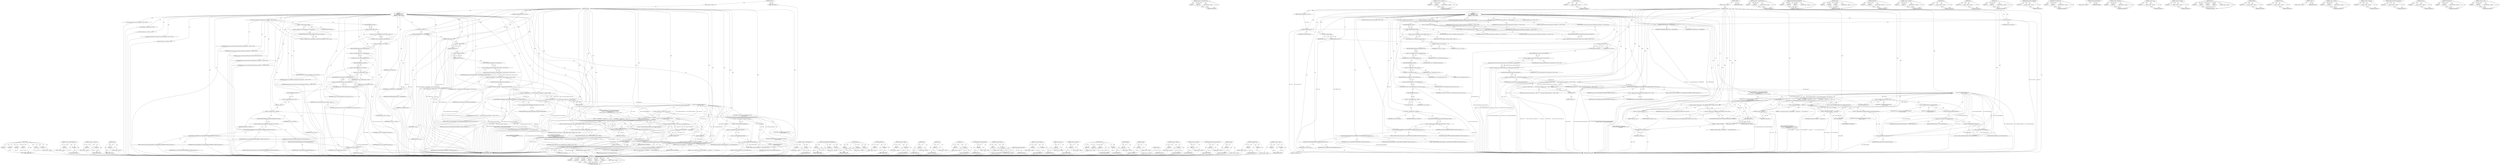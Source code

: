 digraph "&lt;operator&gt;.equals" {
vulnerable_283 [label=<(METHOD,Reset)>];
vulnerable_284 [label=<(PARAM,p1)>];
vulnerable_285 [label=<(PARAM,p2)>];
vulnerable_286 [label=<(PARAM,p3)>];
vulnerable_287 [label=<(PARAM,p4)>];
vulnerable_288 [label=<(PARAM,p5)>];
vulnerable_289 [label=<(PARAM,p6)>];
vulnerable_290 [label=<(BLOCK,&lt;empty&gt;,&lt;empty&gt;)>];
vulnerable_291 [label=<(METHOD_RETURN,ANY)>];
vulnerable_265 [label=<(METHOD,&lt;operator&gt;.indirectIndexAccess)>];
vulnerable_266 [label=<(PARAM,p1)>];
vulnerable_267 [label=<(PARAM,p2)>];
vulnerable_268 [label=<(BLOCK,&lt;empty&gt;,&lt;empty&gt;)>];
vulnerable_269 [label=<(METHOD_RETURN,ANY)>];
vulnerable_217 [label=<(METHOD,&lt;operator&gt;.assignment)>];
vulnerable_218 [label=<(PARAM,p1)>];
vulnerable_219 [label=<(PARAM,p2)>];
vulnerable_220 [label=<(BLOCK,&lt;empty&gt;,&lt;empty&gt;)>];
vulnerable_221 [label=<(METHOD_RETURN,ANY)>];
vulnerable_239 [label=<(METHOD,DVLOG)>];
vulnerable_240 [label=<(PARAM,p1)>];
vulnerable_241 [label=<(BLOCK,&lt;empty&gt;,&lt;empty&gt;)>];
vulnerable_242 [label=<(METHOD_RETURN,ANY)>];
vulnerable_6 [label=<(METHOD,&lt;global&gt;)<SUB>1</SUB>>];
vulnerable_7 [label=<(BLOCK,&lt;empty&gt;,&lt;empty&gt;)<SUB>1</SUB>>];
vulnerable_8 [label=<(METHOD,Initialize)<SUB>1</SUB>>];
vulnerable_9 [label=<(PARAM,WebRtcAudioRendererSource* source)<SUB>1</SUB>>];
vulnerable_10 [label="<(BLOCK,{
  base::AutoLock auto_lock(lock_);
  DCHECK_E...,{
  base::AutoLock auto_lock(lock_);
  DCHECK_E...)<SUB>1</SUB>>"];
vulnerable_11 [label="<(LOCAL,base.AutoLock auto_lock: base.AutoLock)<SUB>2</SUB>>"];
vulnerable_12 [label=<(auto_lock,auto_lock(lock_))<SUB>2</SUB>>];
vulnerable_13 [label=<(IDENTIFIER,lock_,auto_lock(lock_))<SUB>2</SUB>>];
vulnerable_14 [label=<(DCHECK_EQ,DCHECK_EQ(state_, UNINITIALIZED))<SUB>3</SUB>>];
vulnerable_15 [label=<(IDENTIFIER,state_,DCHECK_EQ(state_, UNINITIALIZED))<SUB>3</SUB>>];
vulnerable_16 [label=<(IDENTIFIER,UNINITIALIZED,DCHECK_EQ(state_, UNINITIALIZED))<SUB>3</SUB>>];
vulnerable_17 [label=<(DCHECK,DCHECK(source))<SUB>4</SUB>>];
vulnerable_18 [label=<(IDENTIFIER,source,DCHECK(source))<SUB>4</SUB>>];
vulnerable_19 [label=<(DCHECK,DCHECK(!sink_))<SUB>5</SUB>>];
vulnerable_20 [label=<(&lt;operator&gt;.logicalNot,!sink_)<SUB>5</SUB>>];
vulnerable_21 [label=<(IDENTIFIER,sink_,!sink_)<SUB>5</SUB>>];
vulnerable_22 [label=<(DCHECK,DCHECK(!source_))<SUB>6</SUB>>];
vulnerable_23 [label=<(&lt;operator&gt;.logicalNot,!source_)<SUB>6</SUB>>];
vulnerable_24 [label=<(IDENTIFIER,source_,!source_)<SUB>6</SUB>>];
vulnerable_25 [label="<(&lt;operator&gt;.assignment,sink_ = AudioDeviceFactory::NewOutputDevice())<SUB>8</SUB>>"];
vulnerable_26 [label="<(IDENTIFIER,sink_,sink_ = AudioDeviceFactory::NewOutputDevice())<SUB>8</SUB>>"];
vulnerable_27 [label="<(AudioDeviceFactory.NewOutputDevice,AudioDeviceFactory::NewOutputDevice())<SUB>8</SUB>>"];
vulnerable_28 [label="<(&lt;operator&gt;.fieldAccess,AudioDeviceFactory::NewOutputDevice)<SUB>8</SUB>>"];
vulnerable_29 [label="<(IDENTIFIER,AudioDeviceFactory,AudioDeviceFactory::NewOutputDevice())<SUB>8</SUB>>"];
vulnerable_30 [label=<(FIELD_IDENTIFIER,NewOutputDevice,NewOutputDevice)<SUB>8</SUB>>];
vulnerable_31 [label="<(LOCAL,DCHECK : DCHECK)<SUB>9</SUB>>"];
vulnerable_32 [label="<(LOCAL,int sample_rate: int)<SUB>11</SUB>>"];
vulnerable_33 [label=<(&lt;operator&gt;.assignment,sample_rate = GetAudioOutputSampleRate())<SUB>11</SUB>>];
vulnerable_34 [label=<(IDENTIFIER,sample_rate,sample_rate = GetAudioOutputSampleRate())<SUB>11</SUB>>];
vulnerable_35 [label=<(GetAudioOutputSampleRate,GetAudioOutputSampleRate())<SUB>11</SUB>>];
vulnerable_36 [label="<(&lt;operator&gt;.shiftLeft,DVLOG(1) &lt;&lt; &quot;Audio output hardware sample rate:...)<SUB>12</SUB>>"];
vulnerable_37 [label="<(&lt;operator&gt;.shiftLeft,DVLOG(1) &lt;&lt; &quot;Audio output hardware sample rate: &quot;)<SUB>12</SUB>>"];
vulnerable_38 [label=<(DVLOG,DVLOG(1))<SUB>12</SUB>>];
vulnerable_39 [label=<(LITERAL,1,DVLOG(1))<SUB>12</SUB>>];
vulnerable_40 [label="<(LITERAL,&quot;Audio output hardware sample rate: &quot;,DVLOG(1) &lt;&lt; &quot;Audio output hardware sample rate: &quot;)<SUB>12</SUB>>"];
vulnerable_41 [label="<(IDENTIFIER,sample_rate,DVLOG(1) &lt;&lt; &quot;Audio output hardware sample rate:...)<SUB>12</SUB>>"];
vulnerable_42 [label=<(UMA_HISTOGRAM_ENUMERATION,UMA_HISTOGRAM_ENUMERATION(&quot;WebRTC.AudioOutputSa...)<SUB>13</SUB>>];
vulnerable_43 [label=<(LITERAL,&quot;WebRTC.AudioOutputSampleRate&quot;,UMA_HISTOGRAM_ENUMERATION(&quot;WebRTC.AudioOutputSa...)<SUB>13</SUB>>];
vulnerable_44 [label=<(IDENTIFIER,sample_rate,UMA_HISTOGRAM_ENUMERATION(&quot;WebRTC.AudioOutputSa...)<SUB>14</SUB>>];
vulnerable_45 [label="<(&lt;operator&gt;.fieldAccess,media::kUnexpectedAudioSampleRate)<SUB>14</SUB>>"];
vulnerable_46 [label=<(IDENTIFIER,media,UMA_HISTOGRAM_ENUMERATION(&quot;WebRTC.AudioOutputSa...)<SUB>14</SUB>>];
vulnerable_47 [label=<(FIELD_IDENTIFIER,kUnexpectedAudioSampleRate,kUnexpectedAudioSampleRate)<SUB>14</SUB>>];
vulnerable_48 [label="<(CONTROL_STRUCTURE,IF,if (std::find(&amp;kValidOutputRates[0],
                &amp;kValidOutputRates[0] + arraysize(kValidOutputRates),
                sample_rate) ==
                    &amp;kValidOutputRates[arraysize(kValidOutputRates)]))<SUB>16</SUB>>"];
vulnerable_49 [label="<(&lt;operator&gt;.equals,std::find(&amp;kValidOutputRates[0],
              ...)<SUB>16</SUB>>"];
vulnerable_50 [label="<(std.find,std::find(&amp;kValidOutputRates[0],
              ...)<SUB>16</SUB>>"];
vulnerable_51 [label="<(&lt;operator&gt;.fieldAccess,std::find)<SUB>16</SUB>>"];
vulnerable_52 [label="<(IDENTIFIER,std,std::find(&amp;kValidOutputRates[0],
              ...)<SUB>16</SUB>>"];
vulnerable_53 [label=<(FIELD_IDENTIFIER,find,find)<SUB>16</SUB>>];
vulnerable_54 [label=<(&lt;operator&gt;.addressOf,&amp;kValidOutputRates[0])<SUB>16</SUB>>];
vulnerable_55 [label=<(&lt;operator&gt;.indirectIndexAccess,kValidOutputRates[0])<SUB>16</SUB>>];
vulnerable_56 [label="<(IDENTIFIER,kValidOutputRates,std::find(&amp;kValidOutputRates[0],
              ...)<SUB>16</SUB>>"];
vulnerable_57 [label="<(LITERAL,0,std::find(&amp;kValidOutputRates[0],
              ...)<SUB>16</SUB>>"];
vulnerable_58 [label=<(&lt;operator&gt;.addition,&amp;kValidOutputRates[0] + arraysize(kValidOutputR...)<SUB>17</SUB>>];
vulnerable_59 [label=<(&lt;operator&gt;.addressOf,&amp;kValidOutputRates[0])<SUB>17</SUB>>];
vulnerable_60 [label=<(&lt;operator&gt;.indirectIndexAccess,kValidOutputRates[0])<SUB>17</SUB>>];
vulnerable_61 [label=<(IDENTIFIER,kValidOutputRates,&amp;kValidOutputRates[0] + arraysize(kValidOutputR...)<SUB>17</SUB>>];
vulnerable_62 [label=<(LITERAL,0,&amp;kValidOutputRates[0] + arraysize(kValidOutputR...)<SUB>17</SUB>>];
vulnerable_63 [label=<(arraysize,arraysize(kValidOutputRates))<SUB>17</SUB>>];
vulnerable_64 [label=<(IDENTIFIER,kValidOutputRates,arraysize(kValidOutputRates))<SUB>17</SUB>>];
vulnerable_65 [label="<(IDENTIFIER,sample_rate,std::find(&amp;kValidOutputRates[0],
              ...)<SUB>18</SUB>>"];
vulnerable_66 [label=<(&lt;operator&gt;.addressOf,&amp;kValidOutputRates[arraysize(kValidOutputRates)])<SUB>19</SUB>>];
vulnerable_67 [label=<(&lt;operator&gt;.indirectIndexAccess,kValidOutputRates[arraysize(kValidOutputRates)])<SUB>19</SUB>>];
vulnerable_68 [label="<(IDENTIFIER,kValidOutputRates,std::find(&amp;kValidOutputRates[0],
              ...)<SUB>19</SUB>>"];
vulnerable_69 [label=<(arraysize,arraysize(kValidOutputRates))<SUB>19</SUB>>];
vulnerable_70 [label=<(IDENTIFIER,kValidOutputRates,arraysize(kValidOutputRates))<SUB>19</SUB>>];
vulnerable_71 [label=<(BLOCK,{
    DLOG(ERROR) &lt;&lt; sample_rate &lt;&lt; &quot; is not a ...,{
    DLOG(ERROR) &lt;&lt; sample_rate &lt;&lt; &quot; is not a ...)<SUB>19</SUB>>];
vulnerable_72 [label=<(&lt;operator&gt;.shiftLeft,DLOG(ERROR) &lt;&lt; sample_rate &lt;&lt; &quot; is not a suppor...)<SUB>20</SUB>>];
vulnerable_73 [label=<(&lt;operator&gt;.shiftLeft,DLOG(ERROR) &lt;&lt; sample_rate)<SUB>20</SUB>>];
vulnerable_74 [label=<(DLOG,DLOG(ERROR))<SUB>20</SUB>>];
vulnerable_75 [label=<(IDENTIFIER,ERROR,DLOG(ERROR))<SUB>20</SUB>>];
vulnerable_76 [label=<(IDENTIFIER,sample_rate,DLOG(ERROR) &lt;&lt; sample_rate)<SUB>20</SUB>>];
vulnerable_77 [label=<(LITERAL,&quot; is not a supported output rate.&quot;,DLOG(ERROR) &lt;&lt; sample_rate &lt;&lt; &quot; is not a suppor...)<SUB>20</SUB>>];
vulnerable_78 [label=<(RETURN,return false;,return false;)<SUB>21</SUB>>];
vulnerable_79 [label=<(LITERAL,false,return false;)<SUB>21</SUB>>];
vulnerable_80 [label="<(LOCAL,media.ChannelLayout channel_layout: media.ChannelLayout)<SUB>24</SUB>>"];
vulnerable_81 [label="<(&lt;operator&gt;.assignment,channel_layout = media::CHANNEL_LAYOUT_STEREO)<SUB>24</SUB>>"];
vulnerable_82 [label="<(IDENTIFIER,channel_layout,channel_layout = media::CHANNEL_LAYOUT_STEREO)<SUB>24</SUB>>"];
vulnerable_83 [label="<(&lt;operator&gt;.fieldAccess,media::CHANNEL_LAYOUT_STEREO)<SUB>24</SUB>>"];
vulnerable_84 [label="<(IDENTIFIER,media,channel_layout = media::CHANNEL_LAYOUT_STEREO)<SUB>24</SUB>>"];
vulnerable_85 [label=<(FIELD_IDENTIFIER,CHANNEL_LAYOUT_STEREO,CHANNEL_LAYOUT_STEREO)<SUB>24</SUB>>];
vulnerable_86 [label="<(LOCAL,int buffer_size: int)<SUB>26</SUB>>"];
vulnerable_87 [label=<(&lt;operator&gt;.assignment,buffer_size = 0)<SUB>26</SUB>>];
vulnerable_88 [label=<(IDENTIFIER,buffer_size,buffer_size = 0)<SUB>26</SUB>>];
vulnerable_89 [label=<(LITERAL,0,buffer_size = 0)<SUB>26</SUB>>];
vulnerable_90 [label=<(&lt;operator&gt;.shiftLeft,DLOG(ERROR) &lt;&lt; &quot;Unsupported platform&quot;)<SUB>57</SUB>>];
vulnerable_91 [label=<(DLOG,DLOG(ERROR))<SUB>57</SUB>>];
vulnerable_92 [label=<(IDENTIFIER,ERROR,DLOG(ERROR))<SUB>57</SUB>>];
vulnerable_93 [label=<(LITERAL,&quot;Unsupported platform&quot;,DLOG(ERROR) &lt;&lt; &quot;Unsupported platform&quot;)<SUB>57</SUB>>];
vulnerable_94 [label=<(RETURN,return false;,return false;)<SUB>58</SUB>>];
vulnerable_95 [label=<(LITERAL,false,return false;)<SUB>58</SUB>>];
vulnerable_96 [label="<(Reset,params_.Reset(media::AudioParameters::AUDIO_PCM...)<SUB>61</SUB>>"];
vulnerable_97 [label=<(&lt;operator&gt;.fieldAccess,params_.Reset)<SUB>61</SUB>>];
vulnerable_98 [label="<(IDENTIFIER,params_,params_.Reset(media::AudioParameters::AUDIO_PCM...)<SUB>61</SUB>>"];
vulnerable_99 [label=<(FIELD_IDENTIFIER,Reset,Reset)<SUB>61</SUB>>];
vulnerable_100 [label="<(&lt;operator&gt;.fieldAccess,media::AudioParameters::AUDIO_PCM_LOW_LATENCY)<SUB>61</SUB>>"];
vulnerable_101 [label="<(&lt;operator&gt;.fieldAccess,media::AudioParameters)<SUB>61</SUB>>"];
vulnerable_102 [label="<(IDENTIFIER,media,params_.Reset(media::AudioParameters::AUDIO_PCM...)<SUB>61</SUB>>"];
vulnerable_103 [label="<(IDENTIFIER,AudioParameters,params_.Reset(media::AudioParameters::AUDIO_PCM...)<SUB>61</SUB>>"];
vulnerable_104 [label=<(FIELD_IDENTIFIER,AUDIO_PCM_LOW_LATENCY,AUDIO_PCM_LOW_LATENCY)<SUB>61</SUB>>];
vulnerable_105 [label="<(IDENTIFIER,channel_layout,params_.Reset(media::AudioParameters::AUDIO_PCM...)<SUB>61</SUB>>"];
vulnerable_106 [label="<(IDENTIFIER,sample_rate,params_.Reset(media::AudioParameters::AUDIO_PCM...)<SUB>62</SUB>>"];
vulnerable_107 [label="<(LITERAL,16,params_.Reset(media::AudioParameters::AUDIO_PCM...)<SUB>62</SUB>>"];
vulnerable_108 [label="<(IDENTIFIER,buffer_size,params_.Reset(media::AudioParameters::AUDIO_PCM...)<SUB>62</SUB>>"];
vulnerable_109 [label=<(reset,buffer_.reset(new int16[params_.frames_per_buff...)<SUB>64</SUB>>];
vulnerable_110 [label=<(&lt;operator&gt;.fieldAccess,buffer_.reset)<SUB>64</SUB>>];
vulnerable_111 [label=<(IDENTIFIER,buffer_,buffer_.reset(new int16[params_.frames_per_buff...)<SUB>64</SUB>>];
vulnerable_112 [label=<(FIELD_IDENTIFIER,reset,reset)<SUB>64</SUB>>];
vulnerable_113 [label=<(&lt;operator&gt;.new,new int16[params_.frames_per_buffer() * params_...)<SUB>64</SUB>>];
vulnerable_114 [label=<(IDENTIFIER,int16,new int16[params_.frames_per_buffer() * params_...)<SUB>64</SUB>>];
vulnerable_115 [label=<(&lt;operator&gt;.assignment,source_ = source)<SUB>66</SUB>>];
vulnerable_116 [label=<(IDENTIFIER,source_,source_ = source)<SUB>66</SUB>>];
vulnerable_117 [label=<(IDENTIFIER,source,source_ = source)<SUB>66</SUB>>];
vulnerable_118 [label=<(SetRenderFormat,source-&gt;SetRenderFormat(params_))<SUB>67</SUB>>];
vulnerable_119 [label=<(&lt;operator&gt;.indirectFieldAccess,source-&gt;SetRenderFormat)<SUB>67</SUB>>];
vulnerable_120 [label=<(IDENTIFIER,source,source-&gt;SetRenderFormat(params_))<SUB>67</SUB>>];
vulnerable_121 [label=<(FIELD_IDENTIFIER,SetRenderFormat,SetRenderFormat)<SUB>67</SUB>>];
vulnerable_122 [label=<(IDENTIFIER,params_,source-&gt;SetRenderFormat(params_))<SUB>67</SUB>>];
vulnerable_123 [label=<(Initialize,sink_-&gt;Initialize(params_, this))<SUB>69</SUB>>];
vulnerable_124 [label=<(&lt;operator&gt;.indirectFieldAccess,sink_-&gt;Initialize)<SUB>69</SUB>>];
vulnerable_125 [label=<(IDENTIFIER,sink_,sink_-&gt;Initialize(params_, this))<SUB>69</SUB>>];
vulnerable_126 [label=<(FIELD_IDENTIFIER,Initialize,Initialize)<SUB>69</SUB>>];
vulnerable_127 [label=<(IDENTIFIER,params_,sink_-&gt;Initialize(params_, this))<SUB>69</SUB>>];
vulnerable_128 [label=<(LITERAL,this,sink_-&gt;Initialize(params_, this))<SUB>69</SUB>>];
vulnerable_129 [label=<(SetSourceRenderView,sink_-&gt;SetSourceRenderView(source_render_view_id_))<SUB>70</SUB>>];
vulnerable_130 [label=<(&lt;operator&gt;.indirectFieldAccess,sink_-&gt;SetSourceRenderView)<SUB>70</SUB>>];
vulnerable_131 [label=<(IDENTIFIER,sink_,sink_-&gt;SetSourceRenderView(source_render_view_id_))<SUB>70</SUB>>];
vulnerable_132 [label=<(FIELD_IDENTIFIER,SetSourceRenderView,SetSourceRenderView)<SUB>70</SUB>>];
vulnerable_133 [label=<(IDENTIFIER,source_render_view_id_,sink_-&gt;SetSourceRenderView(source_render_view_id_))<SUB>70</SUB>>];
vulnerable_134 [label=<(Start,sink_-&gt;Start())<SUB>71</SUB>>];
vulnerable_135 [label=<(&lt;operator&gt;.indirectFieldAccess,sink_-&gt;Start)<SUB>71</SUB>>];
vulnerable_136 [label=<(IDENTIFIER,sink_,sink_-&gt;Start())<SUB>71</SUB>>];
vulnerable_137 [label=<(FIELD_IDENTIFIER,Start,Start)<SUB>71</SUB>>];
vulnerable_138 [label=<(&lt;operator&gt;.assignment,state_ = PAUSED)<SUB>73</SUB>>];
vulnerable_139 [label=<(IDENTIFIER,state_,state_ = PAUSED)<SUB>73</SUB>>];
vulnerable_140 [label=<(IDENTIFIER,PAUSED,state_ = PAUSED)<SUB>73</SUB>>];
vulnerable_141 [label=<(UMA_HISTOGRAM_ENUMERATION,UMA_HISTOGRAM_ENUMERATION(&quot;WebRTC.AudioOutputCh...)<SUB>75</SUB>>];
vulnerable_142 [label=<(LITERAL,&quot;WebRTC.AudioOutputChannelLayout&quot;,UMA_HISTOGRAM_ENUMERATION(&quot;WebRTC.AudioOutputCh...)<SUB>75</SUB>>];
vulnerable_143 [label=<(IDENTIFIER,channel_layout,UMA_HISTOGRAM_ENUMERATION(&quot;WebRTC.AudioOutputCh...)<SUB>76</SUB>>];
vulnerable_144 [label="<(&lt;operator&gt;.fieldAccess,media::CHANNEL_LAYOUT_MAX)<SUB>76</SUB>>"];
vulnerable_145 [label=<(IDENTIFIER,media,UMA_HISTOGRAM_ENUMERATION(&quot;WebRTC.AudioOutputCh...)<SUB>76</SUB>>];
vulnerable_146 [label=<(FIELD_IDENTIFIER,CHANNEL_LAYOUT_MAX,CHANNEL_LAYOUT_MAX)<SUB>76</SUB>>];
vulnerable_147 [label=<(UMA_HISTOGRAM_ENUMERATION,UMA_HISTOGRAM_ENUMERATION(&quot;WebRTC.AudioOutputFr...)<SUB>77</SUB>>];
vulnerable_148 [label=<(LITERAL,&quot;WebRTC.AudioOutputFramesPerBuffer&quot;,UMA_HISTOGRAM_ENUMERATION(&quot;WebRTC.AudioOutputFr...)<SUB>77</SUB>>];
vulnerable_149 [label=<(IDENTIFIER,buffer_size,UMA_HISTOGRAM_ENUMERATION(&quot;WebRTC.AudioOutputFr...)<SUB>78</SUB>>];
vulnerable_150 [label=<(IDENTIFIER,kUnexpectedAudioBufferSize,UMA_HISTOGRAM_ENUMERATION(&quot;WebRTC.AudioOutputFr...)<SUB>78</SUB>>];
vulnerable_151 [label=<(AddHistogramFramesPerBuffer,AddHistogramFramesPerBuffer(buffer_size))<SUB>79</SUB>>];
vulnerable_152 [label=<(IDENTIFIER,buffer_size,AddHistogramFramesPerBuffer(buffer_size))<SUB>79</SUB>>];
vulnerable_153 [label=<(RETURN,return true;,return true;)<SUB>81</SUB>>];
vulnerable_154 [label=<(LITERAL,true,return true;)<SUB>81</SUB>>];
vulnerable_155 [label=<(METHOD_RETURN,bool)<SUB>1</SUB>>];
vulnerable_157 [label=<(METHOD_RETURN,ANY)<SUB>1</SUB>>];
vulnerable_306 [label=<(METHOD,&lt;operator&gt;.indirectFieldAccess)>];
vulnerable_307 [label=<(PARAM,p1)>];
vulnerable_308 [label=<(PARAM,p2)>];
vulnerable_309 [label=<(BLOCK,&lt;empty&gt;,&lt;empty&gt;)>];
vulnerable_310 [label=<(METHOD_RETURN,ANY)>];
vulnerable_243 [label=<(METHOD,UMA_HISTOGRAM_ENUMERATION)>];
vulnerable_244 [label=<(PARAM,p1)>];
vulnerable_245 [label=<(PARAM,p2)>];
vulnerable_246 [label=<(PARAM,p3)>];
vulnerable_247 [label=<(BLOCK,&lt;empty&gt;,&lt;empty&gt;)>];
vulnerable_248 [label=<(METHOD_RETURN,ANY)>];
vulnerable_311 [label=<(METHOD,Initialize)>];
vulnerable_312 [label=<(PARAM,p1)>];
vulnerable_313 [label=<(PARAM,p2)>];
vulnerable_314 [label=<(PARAM,p3)>];
vulnerable_315 [label=<(BLOCK,&lt;empty&gt;,&lt;empty&gt;)>];
vulnerable_316 [label=<(METHOD_RETURN,ANY)>];
vulnerable_204 [label=<(METHOD,DCHECK_EQ)>];
vulnerable_205 [label=<(PARAM,p1)>];
vulnerable_206 [label=<(PARAM,p2)>];
vulnerable_207 [label=<(BLOCK,&lt;empty&gt;,&lt;empty&gt;)>];
vulnerable_208 [label=<(METHOD_RETURN,ANY)>];
vulnerable_234 [label=<(METHOD,&lt;operator&gt;.shiftLeft)>];
vulnerable_235 [label=<(PARAM,p1)>];
vulnerable_236 [label=<(PARAM,p2)>];
vulnerable_237 [label=<(BLOCK,&lt;empty&gt;,&lt;empty&gt;)>];
vulnerable_238 [label=<(METHOD_RETURN,ANY)>];
vulnerable_279 [label=<(METHOD,DLOG)>];
vulnerable_280 [label=<(PARAM,p1)>];
vulnerable_281 [label=<(BLOCK,&lt;empty&gt;,&lt;empty&gt;)>];
vulnerable_282 [label=<(METHOD_RETURN,ANY)>];
vulnerable_322 [label=<(METHOD,Start)>];
vulnerable_323 [label=<(PARAM,p1)>];
vulnerable_324 [label=<(BLOCK,&lt;empty&gt;,&lt;empty&gt;)>];
vulnerable_325 [label=<(METHOD_RETURN,ANY)>];
vulnerable_292 [label=<(METHOD,reset)>];
vulnerable_293 [label=<(PARAM,p1)>];
vulnerable_294 [label=<(PARAM,p2)>];
vulnerable_295 [label=<(BLOCK,&lt;empty&gt;,&lt;empty&gt;)>];
vulnerable_296 [label=<(METHOD_RETURN,ANY)>];
vulnerable_326 [label=<(METHOD,AddHistogramFramesPerBuffer)>];
vulnerable_327 [label=<(PARAM,p1)>];
vulnerable_328 [label=<(BLOCK,&lt;empty&gt;,&lt;empty&gt;)>];
vulnerable_329 [label=<(METHOD_RETURN,ANY)>];
vulnerable_317 [label=<(METHOD,SetSourceRenderView)>];
vulnerable_318 [label=<(PARAM,p1)>];
vulnerable_319 [label=<(PARAM,p2)>];
vulnerable_320 [label=<(BLOCK,&lt;empty&gt;,&lt;empty&gt;)>];
vulnerable_321 [label=<(METHOD_RETURN,ANY)>];
vulnerable_231 [label=<(METHOD,GetAudioOutputSampleRate)>];
vulnerable_232 [label=<(BLOCK,&lt;empty&gt;,&lt;empty&gt;)>];
vulnerable_233 [label=<(METHOD_RETURN,ANY)>];
vulnerable_226 [label=<(METHOD,&lt;operator&gt;.fieldAccess)>];
vulnerable_227 [label=<(PARAM,p1)>];
vulnerable_228 [label=<(PARAM,p2)>];
vulnerable_229 [label=<(BLOCK,&lt;empty&gt;,&lt;empty&gt;)>];
vulnerable_230 [label=<(METHOD_RETURN,ANY)>];
vulnerable_297 [label=<(METHOD,&lt;operator&gt;.new)>];
vulnerable_298 [label=<(PARAM,p1)>];
vulnerable_299 [label=<(BLOCK,&lt;empty&gt;,&lt;empty&gt;)>];
vulnerable_300 [label=<(METHOD_RETURN,ANY)>];
vulnerable_213 [label=<(METHOD,&lt;operator&gt;.logicalNot)>];
vulnerable_214 [label=<(PARAM,p1)>];
vulnerable_215 [label=<(BLOCK,&lt;empty&gt;,&lt;empty&gt;)>];
vulnerable_216 [label=<(METHOD_RETURN,ANY)>];
vulnerable_254 [label=<(METHOD,std.find)>];
vulnerable_255 [label=<(PARAM,p1)>];
vulnerable_256 [label=<(PARAM,p2)>];
vulnerable_257 [label=<(PARAM,p3)>];
vulnerable_258 [label=<(PARAM,p4)>];
vulnerable_259 [label=<(BLOCK,&lt;empty&gt;,&lt;empty&gt;)>];
vulnerable_260 [label=<(METHOD_RETURN,ANY)>];
vulnerable_209 [label=<(METHOD,DCHECK)>];
vulnerable_210 [label=<(PARAM,p1)>];
vulnerable_211 [label=<(BLOCK,&lt;empty&gt;,&lt;empty&gt;)>];
vulnerable_212 [label=<(METHOD_RETURN,ANY)>];
vulnerable_200 [label=<(METHOD,auto_lock)>];
vulnerable_201 [label=<(PARAM,p1)>];
vulnerable_202 [label=<(BLOCK,&lt;empty&gt;,&lt;empty&gt;)>];
vulnerable_203 [label=<(METHOD_RETURN,ANY)>];
vulnerable_194 [label=<(METHOD,&lt;global&gt;)<SUB>1</SUB>>];
vulnerable_195 [label=<(BLOCK,&lt;empty&gt;,&lt;empty&gt;)>];
vulnerable_196 [label=<(METHOD_RETURN,ANY)>];
vulnerable_270 [label=<(METHOD,&lt;operator&gt;.addition)>];
vulnerable_271 [label=<(PARAM,p1)>];
vulnerable_272 [label=<(PARAM,p2)>];
vulnerable_273 [label=<(BLOCK,&lt;empty&gt;,&lt;empty&gt;)>];
vulnerable_274 [label=<(METHOD_RETURN,ANY)>];
vulnerable_261 [label=<(METHOD,&lt;operator&gt;.addressOf)>];
vulnerable_262 [label=<(PARAM,p1)>];
vulnerable_263 [label=<(BLOCK,&lt;empty&gt;,&lt;empty&gt;)>];
vulnerable_264 [label=<(METHOD_RETURN,ANY)>];
vulnerable_222 [label=<(METHOD,AudioDeviceFactory.NewOutputDevice)>];
vulnerable_223 [label=<(PARAM,p1)>];
vulnerable_224 [label=<(BLOCK,&lt;empty&gt;,&lt;empty&gt;)>];
vulnerable_225 [label=<(METHOD_RETURN,ANY)>];
vulnerable_275 [label=<(METHOD,arraysize)>];
vulnerable_276 [label=<(PARAM,p1)>];
vulnerable_277 [label=<(BLOCK,&lt;empty&gt;,&lt;empty&gt;)>];
vulnerable_278 [label=<(METHOD_RETURN,ANY)>];
vulnerable_301 [label=<(METHOD,SetRenderFormat)>];
vulnerable_302 [label=<(PARAM,p1)>];
vulnerable_303 [label=<(PARAM,p2)>];
vulnerable_304 [label=<(BLOCK,&lt;empty&gt;,&lt;empty&gt;)>];
vulnerable_305 [label=<(METHOD_RETURN,ANY)>];
vulnerable_249 [label=<(METHOD,&lt;operator&gt;.equals)>];
vulnerable_250 [label=<(PARAM,p1)>];
vulnerable_251 [label=<(PARAM,p2)>];
vulnerable_252 [label=<(BLOCK,&lt;empty&gt;,&lt;empty&gt;)>];
vulnerable_253 [label=<(METHOD_RETURN,ANY)>];
fixed_283 [label=<(METHOD,Reset)>];
fixed_284 [label=<(PARAM,p1)>];
fixed_285 [label=<(PARAM,p2)>];
fixed_286 [label=<(PARAM,p3)>];
fixed_287 [label=<(PARAM,p4)>];
fixed_288 [label=<(PARAM,p5)>];
fixed_289 [label=<(PARAM,p6)>];
fixed_290 [label=<(BLOCK,&lt;empty&gt;,&lt;empty&gt;)>];
fixed_291 [label=<(METHOD_RETURN,ANY)>];
fixed_265 [label=<(METHOD,&lt;operator&gt;.indirectIndexAccess)>];
fixed_266 [label=<(PARAM,p1)>];
fixed_267 [label=<(PARAM,p2)>];
fixed_268 [label=<(BLOCK,&lt;empty&gt;,&lt;empty&gt;)>];
fixed_269 [label=<(METHOD_RETURN,ANY)>];
fixed_217 [label=<(METHOD,&lt;operator&gt;.assignment)>];
fixed_218 [label=<(PARAM,p1)>];
fixed_219 [label=<(PARAM,p2)>];
fixed_220 [label=<(BLOCK,&lt;empty&gt;,&lt;empty&gt;)>];
fixed_221 [label=<(METHOD_RETURN,ANY)>];
fixed_239 [label=<(METHOD,DVLOG)>];
fixed_240 [label=<(PARAM,p1)>];
fixed_241 [label=<(BLOCK,&lt;empty&gt;,&lt;empty&gt;)>];
fixed_242 [label=<(METHOD_RETURN,ANY)>];
fixed_6 [label=<(METHOD,&lt;global&gt;)<SUB>1</SUB>>];
fixed_7 [label=<(BLOCK,&lt;empty&gt;,&lt;empty&gt;)<SUB>1</SUB>>];
fixed_8 [label=<(METHOD,Initialize)<SUB>1</SUB>>];
fixed_9 [label=<(PARAM,WebRtcAudioRendererSource* source)<SUB>1</SUB>>];
fixed_10 [label="<(BLOCK,{
  base::AutoLock auto_lock(lock_);
  DCHECK_E...,{
  base::AutoLock auto_lock(lock_);
  DCHECK_E...)<SUB>1</SUB>>"];
fixed_11 [label="<(LOCAL,base.AutoLock auto_lock: base.AutoLock)<SUB>2</SUB>>"];
fixed_12 [label=<(auto_lock,auto_lock(lock_))<SUB>2</SUB>>];
fixed_13 [label=<(IDENTIFIER,lock_,auto_lock(lock_))<SUB>2</SUB>>];
fixed_14 [label=<(DCHECK_EQ,DCHECK_EQ(state_, UNINITIALIZED))<SUB>3</SUB>>];
fixed_15 [label=<(IDENTIFIER,state_,DCHECK_EQ(state_, UNINITIALIZED))<SUB>3</SUB>>];
fixed_16 [label=<(IDENTIFIER,UNINITIALIZED,DCHECK_EQ(state_, UNINITIALIZED))<SUB>3</SUB>>];
fixed_17 [label=<(DCHECK,DCHECK(source))<SUB>4</SUB>>];
fixed_18 [label=<(IDENTIFIER,source,DCHECK(source))<SUB>4</SUB>>];
fixed_19 [label=<(DCHECK,DCHECK(!sink_))<SUB>5</SUB>>];
fixed_20 [label=<(&lt;operator&gt;.logicalNot,!sink_)<SUB>5</SUB>>];
fixed_21 [label=<(IDENTIFIER,sink_,!sink_)<SUB>5</SUB>>];
fixed_22 [label=<(DCHECK,DCHECK(!source_))<SUB>6</SUB>>];
fixed_23 [label=<(&lt;operator&gt;.logicalNot,!source_)<SUB>6</SUB>>];
fixed_24 [label=<(IDENTIFIER,source_,!source_)<SUB>6</SUB>>];
fixed_25 [label="<(&lt;operator&gt;.assignment,sink_ = AudioDeviceFactory::NewOutputDevice())<SUB>8</SUB>>"];
fixed_26 [label="<(IDENTIFIER,sink_,sink_ = AudioDeviceFactory::NewOutputDevice())<SUB>8</SUB>>"];
fixed_27 [label="<(AudioDeviceFactory.NewOutputDevice,AudioDeviceFactory::NewOutputDevice())<SUB>8</SUB>>"];
fixed_28 [label="<(&lt;operator&gt;.fieldAccess,AudioDeviceFactory::NewOutputDevice)<SUB>8</SUB>>"];
fixed_29 [label="<(IDENTIFIER,AudioDeviceFactory,AudioDeviceFactory::NewOutputDevice())<SUB>8</SUB>>"];
fixed_30 [label=<(FIELD_IDENTIFIER,NewOutputDevice,NewOutputDevice)<SUB>8</SUB>>];
fixed_31 [label="<(LOCAL,DCHECK : DCHECK)<SUB>9</SUB>>"];
fixed_32 [label="<(LOCAL,int sample_rate: int)<SUB>11</SUB>>"];
fixed_33 [label=<(&lt;operator&gt;.assignment,sample_rate = GetAudioOutputSampleRate())<SUB>11</SUB>>];
fixed_34 [label=<(IDENTIFIER,sample_rate,sample_rate = GetAudioOutputSampleRate())<SUB>11</SUB>>];
fixed_35 [label=<(GetAudioOutputSampleRate,GetAudioOutputSampleRate())<SUB>11</SUB>>];
fixed_36 [label="<(&lt;operator&gt;.shiftLeft,DVLOG(1) &lt;&lt; &quot;Audio output hardware sample rate:...)<SUB>12</SUB>>"];
fixed_37 [label="<(&lt;operator&gt;.shiftLeft,DVLOG(1) &lt;&lt; &quot;Audio output hardware sample rate: &quot;)<SUB>12</SUB>>"];
fixed_38 [label=<(DVLOG,DVLOG(1))<SUB>12</SUB>>];
fixed_39 [label=<(LITERAL,1,DVLOG(1))<SUB>12</SUB>>];
fixed_40 [label="<(LITERAL,&quot;Audio output hardware sample rate: &quot;,DVLOG(1) &lt;&lt; &quot;Audio output hardware sample rate: &quot;)<SUB>12</SUB>>"];
fixed_41 [label="<(IDENTIFIER,sample_rate,DVLOG(1) &lt;&lt; &quot;Audio output hardware sample rate:...)<SUB>12</SUB>>"];
fixed_42 [label=<(UMA_HISTOGRAM_ENUMERATION,UMA_HISTOGRAM_ENUMERATION(&quot;WebRTC.AudioOutputSa...)<SUB>13</SUB>>];
fixed_43 [label=<(LITERAL,&quot;WebRTC.AudioOutputSampleRate&quot;,UMA_HISTOGRAM_ENUMERATION(&quot;WebRTC.AudioOutputSa...)<SUB>13</SUB>>];
fixed_44 [label=<(IDENTIFIER,sample_rate,UMA_HISTOGRAM_ENUMERATION(&quot;WebRTC.AudioOutputSa...)<SUB>14</SUB>>];
fixed_45 [label="<(&lt;operator&gt;.fieldAccess,media::kUnexpectedAudioSampleRate)<SUB>14</SUB>>"];
fixed_46 [label=<(IDENTIFIER,media,UMA_HISTOGRAM_ENUMERATION(&quot;WebRTC.AudioOutputSa...)<SUB>14</SUB>>];
fixed_47 [label=<(FIELD_IDENTIFIER,kUnexpectedAudioSampleRate,kUnexpectedAudioSampleRate)<SUB>14</SUB>>];
fixed_48 [label="<(CONTROL_STRUCTURE,IF,if (std::find(&amp;kValidOutputRates[0],
                &amp;kValidOutputRates[0] + arraysize(kValidOutputRates),
                sample_rate) ==
                    &amp;kValidOutputRates[arraysize(kValidOutputRates)]))<SUB>16</SUB>>"];
fixed_49 [label="<(&lt;operator&gt;.equals,std::find(&amp;kValidOutputRates[0],
              ...)<SUB>16</SUB>>"];
fixed_50 [label="<(std.find,std::find(&amp;kValidOutputRates[0],
              ...)<SUB>16</SUB>>"];
fixed_51 [label="<(&lt;operator&gt;.fieldAccess,std::find)<SUB>16</SUB>>"];
fixed_52 [label="<(IDENTIFIER,std,std::find(&amp;kValidOutputRates[0],
              ...)<SUB>16</SUB>>"];
fixed_53 [label=<(FIELD_IDENTIFIER,find,find)<SUB>16</SUB>>];
fixed_54 [label=<(&lt;operator&gt;.addressOf,&amp;kValidOutputRates[0])<SUB>16</SUB>>];
fixed_55 [label=<(&lt;operator&gt;.indirectIndexAccess,kValidOutputRates[0])<SUB>16</SUB>>];
fixed_56 [label="<(IDENTIFIER,kValidOutputRates,std::find(&amp;kValidOutputRates[0],
              ...)<SUB>16</SUB>>"];
fixed_57 [label="<(LITERAL,0,std::find(&amp;kValidOutputRates[0],
              ...)<SUB>16</SUB>>"];
fixed_58 [label=<(&lt;operator&gt;.addition,&amp;kValidOutputRates[0] + arraysize(kValidOutputR...)<SUB>17</SUB>>];
fixed_59 [label=<(&lt;operator&gt;.addressOf,&amp;kValidOutputRates[0])<SUB>17</SUB>>];
fixed_60 [label=<(&lt;operator&gt;.indirectIndexAccess,kValidOutputRates[0])<SUB>17</SUB>>];
fixed_61 [label=<(IDENTIFIER,kValidOutputRates,&amp;kValidOutputRates[0] + arraysize(kValidOutputR...)<SUB>17</SUB>>];
fixed_62 [label=<(LITERAL,0,&amp;kValidOutputRates[0] + arraysize(kValidOutputR...)<SUB>17</SUB>>];
fixed_63 [label=<(arraysize,arraysize(kValidOutputRates))<SUB>17</SUB>>];
fixed_64 [label=<(IDENTIFIER,kValidOutputRates,arraysize(kValidOutputRates))<SUB>17</SUB>>];
fixed_65 [label="<(IDENTIFIER,sample_rate,std::find(&amp;kValidOutputRates[0],
              ...)<SUB>18</SUB>>"];
fixed_66 [label=<(&lt;operator&gt;.addressOf,&amp;kValidOutputRates[arraysize(kValidOutputRates)])<SUB>19</SUB>>];
fixed_67 [label=<(&lt;operator&gt;.indirectIndexAccess,kValidOutputRates[arraysize(kValidOutputRates)])<SUB>19</SUB>>];
fixed_68 [label="<(IDENTIFIER,kValidOutputRates,std::find(&amp;kValidOutputRates[0],
              ...)<SUB>19</SUB>>"];
fixed_69 [label=<(arraysize,arraysize(kValidOutputRates))<SUB>19</SUB>>];
fixed_70 [label=<(IDENTIFIER,kValidOutputRates,arraysize(kValidOutputRates))<SUB>19</SUB>>];
fixed_71 [label=<(BLOCK,{
    DLOG(ERROR) &lt;&lt; sample_rate &lt;&lt; &quot; is not a ...,{
    DLOG(ERROR) &lt;&lt; sample_rate &lt;&lt; &quot; is not a ...)<SUB>19</SUB>>];
fixed_72 [label=<(&lt;operator&gt;.shiftLeft,DLOG(ERROR) &lt;&lt; sample_rate &lt;&lt; &quot; is not a suppor...)<SUB>20</SUB>>];
fixed_73 [label=<(&lt;operator&gt;.shiftLeft,DLOG(ERROR) &lt;&lt; sample_rate)<SUB>20</SUB>>];
fixed_74 [label=<(DLOG,DLOG(ERROR))<SUB>20</SUB>>];
fixed_75 [label=<(IDENTIFIER,ERROR,DLOG(ERROR))<SUB>20</SUB>>];
fixed_76 [label=<(IDENTIFIER,sample_rate,DLOG(ERROR) &lt;&lt; sample_rate)<SUB>20</SUB>>];
fixed_77 [label=<(LITERAL,&quot; is not a supported output rate.&quot;,DLOG(ERROR) &lt;&lt; sample_rate &lt;&lt; &quot; is not a suppor...)<SUB>20</SUB>>];
fixed_78 [label=<(RETURN,return false;,return false;)<SUB>21</SUB>>];
fixed_79 [label=<(LITERAL,false,return false;)<SUB>21</SUB>>];
fixed_80 [label="<(LOCAL,media.ChannelLayout channel_layout: media.ChannelLayout)<SUB>24</SUB>>"];
fixed_81 [label="<(&lt;operator&gt;.assignment,channel_layout = media::CHANNEL_LAYOUT_STEREO)<SUB>24</SUB>>"];
fixed_82 [label="<(IDENTIFIER,channel_layout,channel_layout = media::CHANNEL_LAYOUT_STEREO)<SUB>24</SUB>>"];
fixed_83 [label="<(&lt;operator&gt;.fieldAccess,media::CHANNEL_LAYOUT_STEREO)<SUB>24</SUB>>"];
fixed_84 [label="<(IDENTIFIER,media,channel_layout = media::CHANNEL_LAYOUT_STEREO)<SUB>24</SUB>>"];
fixed_85 [label=<(FIELD_IDENTIFIER,CHANNEL_LAYOUT_STEREO,CHANNEL_LAYOUT_STEREO)<SUB>24</SUB>>];
fixed_86 [label="<(LOCAL,int buffer_size: int)<SUB>26</SUB>>"];
fixed_87 [label=<(&lt;operator&gt;.assignment,buffer_size = 0)<SUB>26</SUB>>];
fixed_88 [label=<(IDENTIFIER,buffer_size,buffer_size = 0)<SUB>26</SUB>>];
fixed_89 [label=<(LITERAL,0,buffer_size = 0)<SUB>26</SUB>>];
fixed_90 [label=<(&lt;operator&gt;.shiftLeft,DLOG(ERROR) &lt;&lt; &quot;Unsupported platform&quot;)<SUB>58</SUB>>];
fixed_91 [label=<(DLOG,DLOG(ERROR))<SUB>58</SUB>>];
fixed_92 [label=<(IDENTIFIER,ERROR,DLOG(ERROR))<SUB>58</SUB>>];
fixed_93 [label=<(LITERAL,&quot;Unsupported platform&quot;,DLOG(ERROR) &lt;&lt; &quot;Unsupported platform&quot;)<SUB>58</SUB>>];
fixed_94 [label=<(RETURN,return false;,return false;)<SUB>59</SUB>>];
fixed_95 [label=<(LITERAL,false,return false;)<SUB>59</SUB>>];
fixed_96 [label="<(Reset,params_.Reset(media::AudioParameters::AUDIO_PCM...)<SUB>62</SUB>>"];
fixed_97 [label=<(&lt;operator&gt;.fieldAccess,params_.Reset)<SUB>62</SUB>>];
fixed_98 [label="<(IDENTIFIER,params_,params_.Reset(media::AudioParameters::AUDIO_PCM...)<SUB>62</SUB>>"];
fixed_99 [label=<(FIELD_IDENTIFIER,Reset,Reset)<SUB>62</SUB>>];
fixed_100 [label="<(&lt;operator&gt;.fieldAccess,media::AudioParameters::AUDIO_PCM_LOW_LATENCY)<SUB>62</SUB>>"];
fixed_101 [label="<(&lt;operator&gt;.fieldAccess,media::AudioParameters)<SUB>62</SUB>>"];
fixed_102 [label="<(IDENTIFIER,media,params_.Reset(media::AudioParameters::AUDIO_PCM...)<SUB>62</SUB>>"];
fixed_103 [label="<(IDENTIFIER,AudioParameters,params_.Reset(media::AudioParameters::AUDIO_PCM...)<SUB>62</SUB>>"];
fixed_104 [label=<(FIELD_IDENTIFIER,AUDIO_PCM_LOW_LATENCY,AUDIO_PCM_LOW_LATENCY)<SUB>62</SUB>>];
fixed_105 [label="<(IDENTIFIER,channel_layout,params_.Reset(media::AudioParameters::AUDIO_PCM...)<SUB>62</SUB>>"];
fixed_106 [label="<(IDENTIFIER,sample_rate,params_.Reset(media::AudioParameters::AUDIO_PCM...)<SUB>63</SUB>>"];
fixed_107 [label="<(LITERAL,16,params_.Reset(media::AudioParameters::AUDIO_PCM...)<SUB>63</SUB>>"];
fixed_108 [label="<(IDENTIFIER,buffer_size,params_.Reset(media::AudioParameters::AUDIO_PCM...)<SUB>63</SUB>>"];
fixed_109 [label=<(reset,buffer_.reset(new int16[params_.frames_per_buff...)<SUB>65</SUB>>];
fixed_110 [label=<(&lt;operator&gt;.fieldAccess,buffer_.reset)<SUB>65</SUB>>];
fixed_111 [label=<(IDENTIFIER,buffer_,buffer_.reset(new int16[params_.frames_per_buff...)<SUB>65</SUB>>];
fixed_112 [label=<(FIELD_IDENTIFIER,reset,reset)<SUB>65</SUB>>];
fixed_113 [label=<(&lt;operator&gt;.new,new int16[params_.frames_per_buffer() * params_...)<SUB>65</SUB>>];
fixed_114 [label=<(IDENTIFIER,int16,new int16[params_.frames_per_buffer() * params_...)<SUB>65</SUB>>];
fixed_115 [label=<(&lt;operator&gt;.assignment,source_ = source)<SUB>67</SUB>>];
fixed_116 [label=<(IDENTIFIER,source_,source_ = source)<SUB>67</SUB>>];
fixed_117 [label=<(IDENTIFIER,source,source_ = source)<SUB>67</SUB>>];
fixed_118 [label=<(SetRenderFormat,source-&gt;SetRenderFormat(params_))<SUB>68</SUB>>];
fixed_119 [label=<(&lt;operator&gt;.indirectFieldAccess,source-&gt;SetRenderFormat)<SUB>68</SUB>>];
fixed_120 [label=<(IDENTIFIER,source,source-&gt;SetRenderFormat(params_))<SUB>68</SUB>>];
fixed_121 [label=<(FIELD_IDENTIFIER,SetRenderFormat,SetRenderFormat)<SUB>68</SUB>>];
fixed_122 [label=<(IDENTIFIER,params_,source-&gt;SetRenderFormat(params_))<SUB>68</SUB>>];
fixed_123 [label=<(Initialize,sink_-&gt;Initialize(params_, this))<SUB>70</SUB>>];
fixed_124 [label=<(&lt;operator&gt;.indirectFieldAccess,sink_-&gt;Initialize)<SUB>70</SUB>>];
fixed_125 [label=<(IDENTIFIER,sink_,sink_-&gt;Initialize(params_, this))<SUB>70</SUB>>];
fixed_126 [label=<(FIELD_IDENTIFIER,Initialize,Initialize)<SUB>70</SUB>>];
fixed_127 [label=<(IDENTIFIER,params_,sink_-&gt;Initialize(params_, this))<SUB>70</SUB>>];
fixed_128 [label=<(LITERAL,this,sink_-&gt;Initialize(params_, this))<SUB>70</SUB>>];
fixed_129 [label=<(SetSourceRenderView,sink_-&gt;SetSourceRenderView(source_render_view_id_))<SUB>71</SUB>>];
fixed_130 [label=<(&lt;operator&gt;.indirectFieldAccess,sink_-&gt;SetSourceRenderView)<SUB>71</SUB>>];
fixed_131 [label=<(IDENTIFIER,sink_,sink_-&gt;SetSourceRenderView(source_render_view_id_))<SUB>71</SUB>>];
fixed_132 [label=<(FIELD_IDENTIFIER,SetSourceRenderView,SetSourceRenderView)<SUB>71</SUB>>];
fixed_133 [label=<(IDENTIFIER,source_render_view_id_,sink_-&gt;SetSourceRenderView(source_render_view_id_))<SUB>71</SUB>>];
fixed_134 [label=<(Start,sink_-&gt;Start())<SUB>72</SUB>>];
fixed_135 [label=<(&lt;operator&gt;.indirectFieldAccess,sink_-&gt;Start)<SUB>72</SUB>>];
fixed_136 [label=<(IDENTIFIER,sink_,sink_-&gt;Start())<SUB>72</SUB>>];
fixed_137 [label=<(FIELD_IDENTIFIER,Start,Start)<SUB>72</SUB>>];
fixed_138 [label=<(&lt;operator&gt;.assignment,state_ = PAUSED)<SUB>74</SUB>>];
fixed_139 [label=<(IDENTIFIER,state_,state_ = PAUSED)<SUB>74</SUB>>];
fixed_140 [label=<(IDENTIFIER,PAUSED,state_ = PAUSED)<SUB>74</SUB>>];
fixed_141 [label=<(UMA_HISTOGRAM_ENUMERATION,UMA_HISTOGRAM_ENUMERATION(&quot;WebRTC.AudioOutputCh...)<SUB>76</SUB>>];
fixed_142 [label=<(LITERAL,&quot;WebRTC.AudioOutputChannelLayout&quot;,UMA_HISTOGRAM_ENUMERATION(&quot;WebRTC.AudioOutputCh...)<SUB>76</SUB>>];
fixed_143 [label=<(IDENTIFIER,channel_layout,UMA_HISTOGRAM_ENUMERATION(&quot;WebRTC.AudioOutputCh...)<SUB>77</SUB>>];
fixed_144 [label="<(&lt;operator&gt;.fieldAccess,media::CHANNEL_LAYOUT_MAX)<SUB>77</SUB>>"];
fixed_145 [label=<(IDENTIFIER,media,UMA_HISTOGRAM_ENUMERATION(&quot;WebRTC.AudioOutputCh...)<SUB>77</SUB>>];
fixed_146 [label=<(FIELD_IDENTIFIER,CHANNEL_LAYOUT_MAX,CHANNEL_LAYOUT_MAX)<SUB>77</SUB>>];
fixed_147 [label=<(UMA_HISTOGRAM_ENUMERATION,UMA_HISTOGRAM_ENUMERATION(&quot;WebRTC.AudioOutputFr...)<SUB>78</SUB>>];
fixed_148 [label=<(LITERAL,&quot;WebRTC.AudioOutputFramesPerBuffer&quot;,UMA_HISTOGRAM_ENUMERATION(&quot;WebRTC.AudioOutputFr...)<SUB>78</SUB>>];
fixed_149 [label=<(IDENTIFIER,buffer_size,UMA_HISTOGRAM_ENUMERATION(&quot;WebRTC.AudioOutputFr...)<SUB>79</SUB>>];
fixed_150 [label=<(IDENTIFIER,kUnexpectedAudioBufferSize,UMA_HISTOGRAM_ENUMERATION(&quot;WebRTC.AudioOutputFr...)<SUB>79</SUB>>];
fixed_151 [label=<(AddHistogramFramesPerBuffer,AddHistogramFramesPerBuffer(buffer_size))<SUB>80</SUB>>];
fixed_152 [label=<(IDENTIFIER,buffer_size,AddHistogramFramesPerBuffer(buffer_size))<SUB>80</SUB>>];
fixed_153 [label=<(RETURN,return true;,return true;)<SUB>82</SUB>>];
fixed_154 [label=<(LITERAL,true,return true;)<SUB>82</SUB>>];
fixed_155 [label=<(METHOD_RETURN,bool)<SUB>1</SUB>>];
fixed_157 [label=<(METHOD_RETURN,ANY)<SUB>1</SUB>>];
fixed_306 [label=<(METHOD,&lt;operator&gt;.indirectFieldAccess)>];
fixed_307 [label=<(PARAM,p1)>];
fixed_308 [label=<(PARAM,p2)>];
fixed_309 [label=<(BLOCK,&lt;empty&gt;,&lt;empty&gt;)>];
fixed_310 [label=<(METHOD_RETURN,ANY)>];
fixed_243 [label=<(METHOD,UMA_HISTOGRAM_ENUMERATION)>];
fixed_244 [label=<(PARAM,p1)>];
fixed_245 [label=<(PARAM,p2)>];
fixed_246 [label=<(PARAM,p3)>];
fixed_247 [label=<(BLOCK,&lt;empty&gt;,&lt;empty&gt;)>];
fixed_248 [label=<(METHOD_RETURN,ANY)>];
fixed_311 [label=<(METHOD,Initialize)>];
fixed_312 [label=<(PARAM,p1)>];
fixed_313 [label=<(PARAM,p2)>];
fixed_314 [label=<(PARAM,p3)>];
fixed_315 [label=<(BLOCK,&lt;empty&gt;,&lt;empty&gt;)>];
fixed_316 [label=<(METHOD_RETURN,ANY)>];
fixed_204 [label=<(METHOD,DCHECK_EQ)>];
fixed_205 [label=<(PARAM,p1)>];
fixed_206 [label=<(PARAM,p2)>];
fixed_207 [label=<(BLOCK,&lt;empty&gt;,&lt;empty&gt;)>];
fixed_208 [label=<(METHOD_RETURN,ANY)>];
fixed_234 [label=<(METHOD,&lt;operator&gt;.shiftLeft)>];
fixed_235 [label=<(PARAM,p1)>];
fixed_236 [label=<(PARAM,p2)>];
fixed_237 [label=<(BLOCK,&lt;empty&gt;,&lt;empty&gt;)>];
fixed_238 [label=<(METHOD_RETURN,ANY)>];
fixed_279 [label=<(METHOD,DLOG)>];
fixed_280 [label=<(PARAM,p1)>];
fixed_281 [label=<(BLOCK,&lt;empty&gt;,&lt;empty&gt;)>];
fixed_282 [label=<(METHOD_RETURN,ANY)>];
fixed_322 [label=<(METHOD,Start)>];
fixed_323 [label=<(PARAM,p1)>];
fixed_324 [label=<(BLOCK,&lt;empty&gt;,&lt;empty&gt;)>];
fixed_325 [label=<(METHOD_RETURN,ANY)>];
fixed_292 [label=<(METHOD,reset)>];
fixed_293 [label=<(PARAM,p1)>];
fixed_294 [label=<(PARAM,p2)>];
fixed_295 [label=<(BLOCK,&lt;empty&gt;,&lt;empty&gt;)>];
fixed_296 [label=<(METHOD_RETURN,ANY)>];
fixed_326 [label=<(METHOD,AddHistogramFramesPerBuffer)>];
fixed_327 [label=<(PARAM,p1)>];
fixed_328 [label=<(BLOCK,&lt;empty&gt;,&lt;empty&gt;)>];
fixed_329 [label=<(METHOD_RETURN,ANY)>];
fixed_317 [label=<(METHOD,SetSourceRenderView)>];
fixed_318 [label=<(PARAM,p1)>];
fixed_319 [label=<(PARAM,p2)>];
fixed_320 [label=<(BLOCK,&lt;empty&gt;,&lt;empty&gt;)>];
fixed_321 [label=<(METHOD_RETURN,ANY)>];
fixed_231 [label=<(METHOD,GetAudioOutputSampleRate)>];
fixed_232 [label=<(BLOCK,&lt;empty&gt;,&lt;empty&gt;)>];
fixed_233 [label=<(METHOD_RETURN,ANY)>];
fixed_226 [label=<(METHOD,&lt;operator&gt;.fieldAccess)>];
fixed_227 [label=<(PARAM,p1)>];
fixed_228 [label=<(PARAM,p2)>];
fixed_229 [label=<(BLOCK,&lt;empty&gt;,&lt;empty&gt;)>];
fixed_230 [label=<(METHOD_RETURN,ANY)>];
fixed_297 [label=<(METHOD,&lt;operator&gt;.new)>];
fixed_298 [label=<(PARAM,p1)>];
fixed_299 [label=<(BLOCK,&lt;empty&gt;,&lt;empty&gt;)>];
fixed_300 [label=<(METHOD_RETURN,ANY)>];
fixed_213 [label=<(METHOD,&lt;operator&gt;.logicalNot)>];
fixed_214 [label=<(PARAM,p1)>];
fixed_215 [label=<(BLOCK,&lt;empty&gt;,&lt;empty&gt;)>];
fixed_216 [label=<(METHOD_RETURN,ANY)>];
fixed_254 [label=<(METHOD,std.find)>];
fixed_255 [label=<(PARAM,p1)>];
fixed_256 [label=<(PARAM,p2)>];
fixed_257 [label=<(PARAM,p3)>];
fixed_258 [label=<(PARAM,p4)>];
fixed_259 [label=<(BLOCK,&lt;empty&gt;,&lt;empty&gt;)>];
fixed_260 [label=<(METHOD_RETURN,ANY)>];
fixed_209 [label=<(METHOD,DCHECK)>];
fixed_210 [label=<(PARAM,p1)>];
fixed_211 [label=<(BLOCK,&lt;empty&gt;,&lt;empty&gt;)>];
fixed_212 [label=<(METHOD_RETURN,ANY)>];
fixed_200 [label=<(METHOD,auto_lock)>];
fixed_201 [label=<(PARAM,p1)>];
fixed_202 [label=<(BLOCK,&lt;empty&gt;,&lt;empty&gt;)>];
fixed_203 [label=<(METHOD_RETURN,ANY)>];
fixed_194 [label=<(METHOD,&lt;global&gt;)<SUB>1</SUB>>];
fixed_195 [label=<(BLOCK,&lt;empty&gt;,&lt;empty&gt;)>];
fixed_196 [label=<(METHOD_RETURN,ANY)>];
fixed_270 [label=<(METHOD,&lt;operator&gt;.addition)>];
fixed_271 [label=<(PARAM,p1)>];
fixed_272 [label=<(PARAM,p2)>];
fixed_273 [label=<(BLOCK,&lt;empty&gt;,&lt;empty&gt;)>];
fixed_274 [label=<(METHOD_RETURN,ANY)>];
fixed_261 [label=<(METHOD,&lt;operator&gt;.addressOf)>];
fixed_262 [label=<(PARAM,p1)>];
fixed_263 [label=<(BLOCK,&lt;empty&gt;,&lt;empty&gt;)>];
fixed_264 [label=<(METHOD_RETURN,ANY)>];
fixed_222 [label=<(METHOD,AudioDeviceFactory.NewOutputDevice)>];
fixed_223 [label=<(PARAM,p1)>];
fixed_224 [label=<(BLOCK,&lt;empty&gt;,&lt;empty&gt;)>];
fixed_225 [label=<(METHOD_RETURN,ANY)>];
fixed_275 [label=<(METHOD,arraysize)>];
fixed_276 [label=<(PARAM,p1)>];
fixed_277 [label=<(BLOCK,&lt;empty&gt;,&lt;empty&gt;)>];
fixed_278 [label=<(METHOD_RETURN,ANY)>];
fixed_301 [label=<(METHOD,SetRenderFormat)>];
fixed_302 [label=<(PARAM,p1)>];
fixed_303 [label=<(PARAM,p2)>];
fixed_304 [label=<(BLOCK,&lt;empty&gt;,&lt;empty&gt;)>];
fixed_305 [label=<(METHOD_RETURN,ANY)>];
fixed_249 [label=<(METHOD,&lt;operator&gt;.equals)>];
fixed_250 [label=<(PARAM,p1)>];
fixed_251 [label=<(PARAM,p2)>];
fixed_252 [label=<(BLOCK,&lt;empty&gt;,&lt;empty&gt;)>];
fixed_253 [label=<(METHOD_RETURN,ANY)>];
vulnerable_283 -> vulnerable_284  [key=0, label="AST: "];
vulnerable_283 -> vulnerable_284  [key=1, label="DDG: "];
vulnerable_283 -> vulnerable_290  [key=0, label="AST: "];
vulnerable_283 -> vulnerable_285  [key=0, label="AST: "];
vulnerable_283 -> vulnerable_285  [key=1, label="DDG: "];
vulnerable_283 -> vulnerable_291  [key=0, label="AST: "];
vulnerable_283 -> vulnerable_291  [key=1, label="CFG: "];
vulnerable_283 -> vulnerable_286  [key=0, label="AST: "];
vulnerable_283 -> vulnerable_286  [key=1, label="DDG: "];
vulnerable_283 -> vulnerable_287  [key=0, label="AST: "];
vulnerable_283 -> vulnerable_287  [key=1, label="DDG: "];
vulnerable_283 -> vulnerable_288  [key=0, label="AST: "];
vulnerable_283 -> vulnerable_288  [key=1, label="DDG: "];
vulnerable_283 -> vulnerable_289  [key=0, label="AST: "];
vulnerable_283 -> vulnerable_289  [key=1, label="DDG: "];
vulnerable_284 -> vulnerable_291  [key=0, label="DDG: p1"];
vulnerable_285 -> vulnerable_291  [key=0, label="DDG: p2"];
vulnerable_286 -> vulnerable_291  [key=0, label="DDG: p3"];
vulnerable_287 -> vulnerable_291  [key=0, label="DDG: p4"];
vulnerable_288 -> vulnerable_291  [key=0, label="DDG: p5"];
vulnerable_289 -> vulnerable_291  [key=0, label="DDG: p6"];
vulnerable_290 -> fixed_283  [key=0];
vulnerable_291 -> fixed_283  [key=0];
vulnerable_265 -> vulnerable_266  [key=0, label="AST: "];
vulnerable_265 -> vulnerable_266  [key=1, label="DDG: "];
vulnerable_265 -> vulnerable_268  [key=0, label="AST: "];
vulnerable_265 -> vulnerable_267  [key=0, label="AST: "];
vulnerable_265 -> vulnerable_267  [key=1, label="DDG: "];
vulnerable_265 -> vulnerable_269  [key=0, label="AST: "];
vulnerable_265 -> vulnerable_269  [key=1, label="CFG: "];
vulnerable_266 -> vulnerable_269  [key=0, label="DDG: p1"];
vulnerable_267 -> vulnerable_269  [key=0, label="DDG: p2"];
vulnerable_268 -> fixed_283  [key=0];
vulnerable_269 -> fixed_283  [key=0];
vulnerable_217 -> vulnerable_218  [key=0, label="AST: "];
vulnerable_217 -> vulnerable_218  [key=1, label="DDG: "];
vulnerable_217 -> vulnerable_220  [key=0, label="AST: "];
vulnerable_217 -> vulnerable_219  [key=0, label="AST: "];
vulnerable_217 -> vulnerable_219  [key=1, label="DDG: "];
vulnerable_217 -> vulnerable_221  [key=0, label="AST: "];
vulnerable_217 -> vulnerable_221  [key=1, label="CFG: "];
vulnerable_218 -> vulnerable_221  [key=0, label="DDG: p1"];
vulnerable_219 -> vulnerable_221  [key=0, label="DDG: p2"];
vulnerable_220 -> fixed_283  [key=0];
vulnerable_221 -> fixed_283  [key=0];
vulnerable_239 -> vulnerable_240  [key=0, label="AST: "];
vulnerable_239 -> vulnerable_240  [key=1, label="DDG: "];
vulnerable_239 -> vulnerable_241  [key=0, label="AST: "];
vulnerable_239 -> vulnerable_242  [key=0, label="AST: "];
vulnerable_239 -> vulnerable_242  [key=1, label="CFG: "];
vulnerable_240 -> vulnerable_242  [key=0, label="DDG: p1"];
vulnerable_241 -> fixed_283  [key=0];
vulnerable_242 -> fixed_283  [key=0];
vulnerable_6 -> vulnerable_7  [key=0, label="AST: "];
vulnerable_6 -> vulnerable_157  [key=0, label="AST: "];
vulnerable_6 -> vulnerable_157  [key=1, label="CFG: "];
vulnerable_7 -> vulnerable_8  [key=0, label="AST: "];
vulnerable_8 -> vulnerable_9  [key=0, label="AST: "];
vulnerable_8 -> vulnerable_9  [key=1, label="DDG: "];
vulnerable_8 -> vulnerable_10  [key=0, label="AST: "];
vulnerable_8 -> vulnerable_155  [key=0, label="AST: "];
vulnerable_8 -> vulnerable_12  [key=0, label="CFG: "];
vulnerable_8 -> vulnerable_12  [key=1, label="DDG: "];
vulnerable_8 -> vulnerable_33  [key=0, label="DDG: "];
vulnerable_8 -> vulnerable_87  [key=0, label="DDG: "];
vulnerable_8 -> vulnerable_94  [key=0, label="DDG: "];
vulnerable_8 -> vulnerable_14  [key=0, label="DDG: "];
vulnerable_8 -> vulnerable_17  [key=0, label="DDG: "];
vulnerable_8 -> vulnerable_36  [key=0, label="DDG: "];
vulnerable_8 -> vulnerable_42  [key=0, label="DDG: "];
vulnerable_8 -> vulnerable_90  [key=0, label="DDG: "];
vulnerable_8 -> vulnerable_95  [key=0, label="DDG: "];
vulnerable_8 -> vulnerable_20  [key=0, label="DDG: "];
vulnerable_8 -> vulnerable_23  [key=0, label="DDG: "];
vulnerable_8 -> vulnerable_37  [key=0, label="DDG: "];
vulnerable_8 -> vulnerable_78  [key=0, label="DDG: "];
vulnerable_8 -> vulnerable_91  [key=0, label="DDG: "];
vulnerable_8 -> vulnerable_38  [key=0, label="DDG: "];
vulnerable_8 -> vulnerable_50  [key=0, label="DDG: "];
vulnerable_8 -> vulnerable_72  [key=0, label="DDG: "];
vulnerable_8 -> vulnerable_79  [key=0, label="DDG: "];
vulnerable_8 -> vulnerable_73  [key=0, label="DDG: "];
vulnerable_8 -> vulnerable_63  [key=0, label="DDG: "];
vulnerable_8 -> vulnerable_69  [key=0, label="DDG: "];
vulnerable_8 -> vulnerable_74  [key=0, label="DDG: "];
vulnerable_9 -> vulnerable_17  [key=0, label="DDG: source"];
vulnerable_10 -> vulnerable_11  [key=0, label="AST: "];
vulnerable_10 -> vulnerable_12  [key=0, label="AST: "];
vulnerable_10 -> vulnerable_14  [key=0, label="AST: "];
vulnerable_10 -> vulnerable_17  [key=0, label="AST: "];
vulnerable_10 -> vulnerable_19  [key=0, label="AST: "];
vulnerable_10 -> vulnerable_22  [key=0, label="AST: "];
vulnerable_10 -> vulnerable_25  [key=0, label="AST: "];
vulnerable_10 -> vulnerable_31  [key=0, label="AST: "];
vulnerable_10 -> vulnerable_32  [key=0, label="AST: "];
vulnerable_10 -> vulnerable_33  [key=0, label="AST: "];
vulnerable_10 -> vulnerable_36  [key=0, label="AST: "];
vulnerable_10 -> vulnerable_42  [key=0, label="AST: "];
vulnerable_10 -> vulnerable_48  [key=0, label="AST: "];
vulnerable_10 -> vulnerable_80  [key=0, label="AST: "];
vulnerable_10 -> vulnerable_81  [key=0, label="AST: "];
vulnerable_10 -> vulnerable_86  [key=0, label="AST: "];
vulnerable_10 -> vulnerable_87  [key=0, label="AST: "];
vulnerable_10 -> vulnerable_90  [key=0, label="AST: "];
vulnerable_10 -> vulnerable_94  [key=0, label="AST: "];
vulnerable_10 -> vulnerable_96  [key=0, label="AST: "];
vulnerable_10 -> vulnerable_109  [key=0, label="AST: "];
vulnerable_10 -> vulnerable_115  [key=0, label="AST: "];
vulnerable_10 -> vulnerable_118  [key=0, label="AST: "];
vulnerable_10 -> vulnerable_123  [key=0, label="AST: "];
vulnerable_10 -> vulnerable_129  [key=0, label="AST: "];
vulnerable_10 -> vulnerable_134  [key=0, label="AST: "];
vulnerable_10 -> vulnerable_138  [key=0, label="AST: "];
vulnerable_10 -> vulnerable_141  [key=0, label="AST: "];
vulnerable_10 -> vulnerable_147  [key=0, label="AST: "];
vulnerable_10 -> vulnerable_151  [key=0, label="AST: "];
vulnerable_10 -> vulnerable_153  [key=0, label="AST: "];
vulnerable_11 -> fixed_283  [key=0];
vulnerable_12 -> vulnerable_13  [key=0, label="AST: "];
vulnerable_12 -> vulnerable_14  [key=0, label="CFG: "];
vulnerable_12 -> vulnerable_155  [key=0, label="DDG: auto_lock(lock_)"];
vulnerable_12 -> vulnerable_155  [key=1, label="DDG: lock_"];
vulnerable_13 -> fixed_283  [key=0];
vulnerable_14 -> vulnerable_15  [key=0, label="AST: "];
vulnerable_14 -> vulnerable_16  [key=0, label="AST: "];
vulnerable_14 -> vulnerable_17  [key=0, label="CFG: "];
vulnerable_14 -> vulnerable_155  [key=0, label="DDG: state_"];
vulnerable_14 -> vulnerable_155  [key=1, label="DDG: DCHECK_EQ(state_, UNINITIALIZED)"];
vulnerable_14 -> vulnerable_155  [key=2, label="DDG: UNINITIALIZED"];
vulnerable_15 -> fixed_283  [key=0];
vulnerable_16 -> fixed_283  [key=0];
vulnerable_17 -> vulnerable_18  [key=0, label="AST: "];
vulnerable_17 -> vulnerable_20  [key=0, label="CFG: "];
vulnerable_17 -> vulnerable_155  [key=0, label="DDG: source"];
vulnerable_17 -> vulnerable_155  [key=1, label="DDG: DCHECK(source)"];
vulnerable_18 -> fixed_283  [key=0];
vulnerable_19 -> vulnerable_20  [key=0, label="AST: "];
vulnerable_19 -> vulnerable_23  [key=0, label="CFG: "];
vulnerable_19 -> vulnerable_155  [key=0, label="DDG: !sink_"];
vulnerable_19 -> vulnerable_155  [key=1, label="DDG: DCHECK(!sink_)"];
vulnerable_20 -> vulnerable_21  [key=0, label="AST: "];
vulnerable_20 -> vulnerable_19  [key=0, label="CFG: "];
vulnerable_20 -> vulnerable_19  [key=1, label="DDG: sink_"];
vulnerable_21 -> fixed_283  [key=0];
vulnerable_22 -> vulnerable_23  [key=0, label="AST: "];
vulnerable_22 -> vulnerable_30  [key=0, label="CFG: "];
vulnerable_22 -> vulnerable_155  [key=0, label="DDG: !source_"];
vulnerable_22 -> vulnerable_155  [key=1, label="DDG: DCHECK(!source_)"];
vulnerable_23 -> vulnerable_24  [key=0, label="AST: "];
vulnerable_23 -> vulnerable_22  [key=0, label="CFG: "];
vulnerable_23 -> vulnerable_22  [key=1, label="DDG: source_"];
vulnerable_23 -> vulnerable_155  [key=0, label="DDG: source_"];
vulnerable_24 -> fixed_283  [key=0];
vulnerable_25 -> vulnerable_26  [key=0, label="AST: "];
vulnerable_25 -> vulnerable_27  [key=0, label="AST: "];
vulnerable_25 -> vulnerable_35  [key=0, label="CFG: "];
vulnerable_25 -> vulnerable_155  [key=0, label="DDG: sink_"];
vulnerable_25 -> vulnerable_155  [key=1, label="DDG: AudioDeviceFactory::NewOutputDevice()"];
vulnerable_25 -> vulnerable_155  [key=2, label="DDG: sink_ = AudioDeviceFactory::NewOutputDevice()"];
vulnerable_26 -> fixed_283  [key=0];
vulnerable_27 -> vulnerable_28  [key=0, label="AST: "];
vulnerable_27 -> vulnerable_25  [key=0, label="CFG: "];
vulnerable_27 -> vulnerable_25  [key=1, label="DDG: AudioDeviceFactory::NewOutputDevice"];
vulnerable_27 -> vulnerable_155  [key=0, label="DDG: AudioDeviceFactory::NewOutputDevice"];
vulnerable_28 -> vulnerable_29  [key=0, label="AST: "];
vulnerable_28 -> vulnerable_30  [key=0, label="AST: "];
vulnerable_28 -> vulnerable_27  [key=0, label="CFG: "];
vulnerable_29 -> fixed_283  [key=0];
vulnerable_30 -> vulnerable_28  [key=0, label="CFG: "];
vulnerable_31 -> fixed_283  [key=0];
vulnerable_32 -> fixed_283  [key=0];
vulnerable_33 -> vulnerable_34  [key=0, label="AST: "];
vulnerable_33 -> vulnerable_35  [key=0, label="AST: "];
vulnerable_33 -> vulnerable_38  [key=0, label="CFG: "];
vulnerable_33 -> vulnerable_155  [key=0, label="DDG: GetAudioOutputSampleRate()"];
vulnerable_33 -> vulnerable_155  [key=1, label="DDG: sample_rate = GetAudioOutputSampleRate()"];
vulnerable_33 -> vulnerable_36  [key=0, label="DDG: sample_rate"];
vulnerable_34 -> fixed_283  [key=0];
vulnerable_35 -> vulnerable_33  [key=0, label="CFG: "];
vulnerable_36 -> vulnerable_37  [key=0, label="AST: "];
vulnerable_36 -> vulnerable_41  [key=0, label="AST: "];
vulnerable_36 -> vulnerable_47  [key=0, label="CFG: "];
vulnerable_36 -> vulnerable_155  [key=0, label="DDG: DVLOG(1) &lt;&lt; &quot;Audio output hardware sample rate: &quot;"];
vulnerable_36 -> vulnerable_155  [key=1, label="DDG: DVLOG(1) &lt;&lt; &quot;Audio output hardware sample rate: &quot; &lt;&lt; sample_rate"];
vulnerable_36 -> vulnerable_42  [key=0, label="DDG: sample_rate"];
vulnerable_37 -> vulnerable_38  [key=0, label="AST: "];
vulnerable_37 -> vulnerable_40  [key=0, label="AST: "];
vulnerable_37 -> vulnerable_36  [key=0, label="CFG: "];
vulnerable_37 -> vulnerable_36  [key=1, label="DDG: DVLOG(1)"];
vulnerable_37 -> vulnerable_36  [key=2, label="DDG: &quot;Audio output hardware sample rate: &quot;"];
vulnerable_37 -> vulnerable_155  [key=0, label="DDG: DVLOG(1)"];
vulnerable_38 -> vulnerable_39  [key=0, label="AST: "];
vulnerable_38 -> vulnerable_37  [key=0, label="CFG: "];
vulnerable_38 -> vulnerable_37  [key=1, label="DDG: 1"];
vulnerable_39 -> fixed_283  [key=0];
vulnerable_40 -> fixed_283  [key=0];
vulnerable_41 -> fixed_283  [key=0];
vulnerable_42 -> vulnerable_43  [key=0, label="AST: "];
vulnerable_42 -> vulnerable_44  [key=0, label="AST: "];
vulnerable_42 -> vulnerable_45  [key=0, label="AST: "];
vulnerable_42 -> vulnerable_53  [key=0, label="CFG: "];
vulnerable_42 -> vulnerable_155  [key=0, label="DDG: media::kUnexpectedAudioSampleRate"];
vulnerable_42 -> vulnerable_155  [key=1, label="DDG: UMA_HISTOGRAM_ENUMERATION(&quot;WebRTC.AudioOutputSampleRate&quot;,
                            sample_rate, media::kUnexpectedAudioSampleRate)"];
vulnerable_42 -> vulnerable_50  [key=0, label="DDG: sample_rate"];
vulnerable_43 -> fixed_283  [key=0];
vulnerable_44 -> fixed_283  [key=0];
vulnerable_45 -> vulnerable_46  [key=0, label="AST: "];
vulnerable_45 -> vulnerable_47  [key=0, label="AST: "];
vulnerable_45 -> vulnerable_42  [key=0, label="CFG: "];
vulnerable_46 -> fixed_283  [key=0];
vulnerable_47 -> vulnerable_45  [key=0, label="CFG: "];
vulnerable_48 -> vulnerable_49  [key=0, label="AST: "];
vulnerable_48 -> vulnerable_71  [key=0, label="AST: "];
vulnerable_49 -> vulnerable_50  [key=0, label="AST: "];
vulnerable_49 -> vulnerable_66  [key=0, label="AST: "];
vulnerable_49 -> vulnerable_74  [key=0, label="CFG: "];
vulnerable_49 -> vulnerable_74  [key=1, label="CDG: "];
vulnerable_49 -> vulnerable_85  [key=0, label="CFG: "];
vulnerable_49 -> vulnerable_85  [key=1, label="CDG: "];
vulnerable_49 -> vulnerable_155  [key=0, label="DDG: std::find(&amp;kValidOutputRates[0],
                &amp;kValidOutputRates[0] + arraysize(kValidOutputRates),
                sample_rate)"];
vulnerable_49 -> vulnerable_155  [key=1, label="DDG: &amp;kValidOutputRates[arraysize(kValidOutputRates)]"];
vulnerable_49 -> vulnerable_155  [key=2, label="DDG: std::find(&amp;kValidOutputRates[0],
                &amp;kValidOutputRates[0] + arraysize(kValidOutputRates),
                sample_rate) ==
                    &amp;kValidOutputRates[arraysize(kValidOutputRates)]"];
vulnerable_49 -> vulnerable_94  [key=0, label="CDG: "];
vulnerable_49 -> vulnerable_73  [key=0, label="CDG: "];
vulnerable_49 -> vulnerable_87  [key=0, label="CDG: "];
vulnerable_49 -> vulnerable_91  [key=0, label="CDG: "];
vulnerable_49 -> vulnerable_83  [key=0, label="CDG: "];
vulnerable_49 -> vulnerable_81  [key=0, label="CDG: "];
vulnerable_49 -> vulnerable_72  [key=0, label="CDG: "];
vulnerable_49 -> vulnerable_90  [key=0, label="CDG: "];
vulnerable_49 -> vulnerable_78  [key=0, label="CDG: "];
vulnerable_50 -> vulnerable_51  [key=0, label="AST: "];
vulnerable_50 -> vulnerable_54  [key=0, label="AST: "];
vulnerable_50 -> vulnerable_58  [key=0, label="AST: "];
vulnerable_50 -> vulnerable_58  [key=1, label="DDG: &amp;kValidOutputRates[0]"];
vulnerable_50 -> vulnerable_65  [key=0, label="AST: "];
vulnerable_50 -> vulnerable_69  [key=0, label="CFG: "];
vulnerable_50 -> vulnerable_69  [key=1, label="DDG: &amp;kValidOutputRates[0]"];
vulnerable_50 -> vulnerable_155  [key=0, label="DDG: std::find"];
vulnerable_50 -> vulnerable_155  [key=1, label="DDG: &amp;kValidOutputRates[0]"];
vulnerable_50 -> vulnerable_155  [key=2, label="DDG: &amp;kValidOutputRates[0] + arraysize(kValidOutputRates)"];
vulnerable_50 -> vulnerable_49  [key=0, label="DDG: std::find"];
vulnerable_50 -> vulnerable_49  [key=1, label="DDG: &amp;kValidOutputRates[0]"];
vulnerable_50 -> vulnerable_49  [key=2, label="DDG: &amp;kValidOutputRates[0] + arraysize(kValidOutputRates)"];
vulnerable_50 -> vulnerable_49  [key=3, label="DDG: sample_rate"];
vulnerable_50 -> vulnerable_73  [key=0, label="DDG: sample_rate"];
vulnerable_50 -> vulnerable_63  [key=0, label="DDG: &amp;kValidOutputRates[0]"];
vulnerable_51 -> vulnerable_52  [key=0, label="AST: "];
vulnerable_51 -> vulnerable_53  [key=0, label="AST: "];
vulnerable_51 -> vulnerable_55  [key=0, label="CFG: "];
vulnerable_52 -> fixed_283  [key=0];
vulnerable_53 -> vulnerable_51  [key=0, label="CFG: "];
vulnerable_54 -> vulnerable_55  [key=0, label="AST: "];
vulnerable_54 -> vulnerable_60  [key=0, label="CFG: "];
vulnerable_55 -> vulnerable_56  [key=0, label="AST: "];
vulnerable_55 -> vulnerable_57  [key=0, label="AST: "];
vulnerable_55 -> vulnerable_54  [key=0, label="CFG: "];
vulnerable_56 -> fixed_283  [key=0];
vulnerable_57 -> fixed_283  [key=0];
vulnerable_58 -> vulnerable_59  [key=0, label="AST: "];
vulnerable_58 -> vulnerable_63  [key=0, label="AST: "];
vulnerable_58 -> vulnerable_50  [key=0, label="CFG: "];
vulnerable_59 -> vulnerable_60  [key=0, label="AST: "];
vulnerable_59 -> vulnerable_63  [key=0, label="CFG: "];
vulnerable_60 -> vulnerable_61  [key=0, label="AST: "];
vulnerable_60 -> vulnerable_62  [key=0, label="AST: "];
vulnerable_60 -> vulnerable_59  [key=0, label="CFG: "];
vulnerable_61 -> fixed_283  [key=0];
vulnerable_62 -> fixed_283  [key=0];
vulnerable_63 -> vulnerable_64  [key=0, label="AST: "];
vulnerable_63 -> vulnerable_58  [key=0, label="CFG: "];
vulnerable_63 -> vulnerable_58  [key=1, label="DDG: kValidOutputRates"];
vulnerable_63 -> vulnerable_50  [key=0, label="DDG: kValidOutputRates"];
vulnerable_63 -> vulnerable_69  [key=0, label="DDG: kValidOutputRates"];
vulnerable_64 -> fixed_283  [key=0];
vulnerable_65 -> fixed_283  [key=0];
vulnerable_66 -> vulnerable_67  [key=0, label="AST: "];
vulnerable_66 -> vulnerable_49  [key=0, label="CFG: "];
vulnerable_67 -> vulnerable_68  [key=0, label="AST: "];
vulnerable_67 -> vulnerable_69  [key=0, label="AST: "];
vulnerable_67 -> vulnerable_66  [key=0, label="CFG: "];
vulnerable_68 -> fixed_283  [key=0];
vulnerable_69 -> vulnerable_70  [key=0, label="AST: "];
vulnerable_69 -> vulnerable_67  [key=0, label="CFG: "];
vulnerable_69 -> vulnerable_155  [key=0, label="DDG: kValidOutputRates"];
vulnerable_69 -> vulnerable_49  [key=0, label="DDG: kValidOutputRates"];
vulnerable_70 -> fixed_283  [key=0];
vulnerable_71 -> vulnerable_72  [key=0, label="AST: "];
vulnerable_71 -> vulnerable_78  [key=0, label="AST: "];
vulnerable_72 -> vulnerable_73  [key=0, label="AST: "];
vulnerable_72 -> vulnerable_77  [key=0, label="AST: "];
vulnerable_72 -> vulnerable_78  [key=0, label="CFG: "];
vulnerable_72 -> vulnerable_155  [key=0, label="DDG: DLOG(ERROR) &lt;&lt; sample_rate"];
vulnerable_72 -> vulnerable_155  [key=1, label="DDG: DLOG(ERROR) &lt;&lt; sample_rate &lt;&lt; &quot; is not a supported output rate.&quot;"];
vulnerable_73 -> vulnerable_74  [key=0, label="AST: "];
vulnerable_73 -> vulnerable_76  [key=0, label="AST: "];
vulnerable_73 -> vulnerable_72  [key=0, label="CFG: "];
vulnerable_73 -> vulnerable_72  [key=1, label="DDG: DLOG(ERROR)"];
vulnerable_73 -> vulnerable_72  [key=2, label="DDG: sample_rate"];
vulnerable_73 -> vulnerable_155  [key=0, label="DDG: DLOG(ERROR)"];
vulnerable_73 -> vulnerable_155  [key=1, label="DDG: sample_rate"];
vulnerable_74 -> vulnerable_75  [key=0, label="AST: "];
vulnerable_74 -> vulnerable_73  [key=0, label="CFG: "];
vulnerable_74 -> vulnerable_73  [key=1, label="DDG: ERROR"];
vulnerable_74 -> vulnerable_155  [key=0, label="DDG: ERROR"];
vulnerable_75 -> fixed_283  [key=0];
vulnerable_76 -> fixed_283  [key=0];
vulnerable_77 -> fixed_283  [key=0];
vulnerable_78 -> vulnerable_79  [key=0, label="AST: "];
vulnerable_78 -> vulnerable_155  [key=0, label="CFG: "];
vulnerable_78 -> vulnerable_155  [key=1, label="DDG: &lt;RET&gt;"];
vulnerable_79 -> vulnerable_78  [key=0, label="DDG: false"];
vulnerable_80 -> fixed_283  [key=0];
vulnerable_81 -> vulnerable_82  [key=0, label="AST: "];
vulnerable_81 -> vulnerable_83  [key=0, label="AST: "];
vulnerable_81 -> vulnerable_87  [key=0, label="CFG: "];
vulnerable_82 -> fixed_283  [key=0];
vulnerable_83 -> vulnerable_84  [key=0, label="AST: "];
vulnerable_83 -> vulnerable_85  [key=0, label="AST: "];
vulnerable_83 -> vulnerable_81  [key=0, label="CFG: "];
vulnerable_84 -> fixed_283  [key=0];
vulnerable_85 -> vulnerable_83  [key=0, label="CFG: "];
vulnerable_86 -> fixed_283  [key=0];
vulnerable_87 -> vulnerable_88  [key=0, label="AST: "];
vulnerable_87 -> vulnerable_89  [key=0, label="AST: "];
vulnerable_87 -> vulnerable_91  [key=0, label="CFG: "];
vulnerable_88 -> fixed_283  [key=0];
vulnerable_89 -> fixed_283  [key=0];
vulnerable_90 -> vulnerable_91  [key=0, label="AST: "];
vulnerable_90 -> vulnerable_93  [key=0, label="AST: "];
vulnerable_90 -> vulnerable_94  [key=0, label="CFG: "];
vulnerable_91 -> vulnerable_92  [key=0, label="AST: "];
vulnerable_91 -> vulnerable_90  [key=0, label="CFG: "];
vulnerable_91 -> vulnerable_90  [key=1, label="DDG: ERROR"];
vulnerable_92 -> fixed_283  [key=0];
vulnerable_93 -> fixed_283  [key=0];
vulnerable_94 -> vulnerable_95  [key=0, label="AST: "];
vulnerable_94 -> vulnerable_155  [key=0, label="CFG: "];
vulnerable_94 -> vulnerable_155  [key=1, label="DDG: &lt;RET&gt;"];
vulnerable_95 -> vulnerable_94  [key=0, label="DDG: false"];
vulnerable_96 -> vulnerable_97  [key=0, label="AST: "];
vulnerable_96 -> vulnerable_100  [key=0, label="AST: "];
vulnerable_96 -> vulnerable_105  [key=0, label="AST: "];
vulnerable_96 -> vulnerable_106  [key=0, label="AST: "];
vulnerable_96 -> vulnerable_107  [key=0, label="AST: "];
vulnerable_96 -> vulnerable_108  [key=0, label="AST: "];
vulnerable_96 -> vulnerable_112  [key=0, label="CFG: "];
vulnerable_97 -> vulnerable_98  [key=0, label="AST: "];
vulnerable_97 -> vulnerable_99  [key=0, label="AST: "];
vulnerable_97 -> vulnerable_101  [key=0, label="CFG: "];
vulnerable_98 -> fixed_283  [key=0];
vulnerable_99 -> vulnerable_97  [key=0, label="CFG: "];
vulnerable_100 -> vulnerable_101  [key=0, label="AST: "];
vulnerable_100 -> vulnerable_104  [key=0, label="AST: "];
vulnerable_100 -> vulnerable_96  [key=0, label="CFG: "];
vulnerable_101 -> vulnerable_102  [key=0, label="AST: "];
vulnerable_101 -> vulnerable_103  [key=0, label="AST: "];
vulnerable_101 -> vulnerable_104  [key=0, label="CFG: "];
vulnerable_102 -> fixed_283  [key=0];
vulnerable_103 -> fixed_283  [key=0];
vulnerable_104 -> vulnerable_100  [key=0, label="CFG: "];
vulnerable_105 -> fixed_283  [key=0];
vulnerable_106 -> fixed_283  [key=0];
vulnerable_107 -> fixed_283  [key=0];
vulnerable_108 -> fixed_283  [key=0];
vulnerable_109 -> vulnerable_110  [key=0, label="AST: "];
vulnerable_109 -> vulnerable_113  [key=0, label="AST: "];
vulnerable_109 -> vulnerable_115  [key=0, label="CFG: "];
vulnerable_110 -> vulnerable_111  [key=0, label="AST: "];
vulnerable_110 -> vulnerable_112  [key=0, label="AST: "];
vulnerable_110 -> vulnerable_113  [key=0, label="CFG: "];
vulnerable_111 -> fixed_283  [key=0];
vulnerable_112 -> vulnerable_110  [key=0, label="CFG: "];
vulnerable_113 -> vulnerable_114  [key=0, label="AST: "];
vulnerable_113 -> vulnerable_109  [key=0, label="CFG: "];
vulnerable_113 -> vulnerable_155  [key=0, label="DDG: int16"];
vulnerable_114 -> fixed_283  [key=0];
vulnerable_115 -> vulnerable_116  [key=0, label="AST: "];
vulnerable_115 -> vulnerable_117  [key=0, label="AST: "];
vulnerable_115 -> vulnerable_121  [key=0, label="CFG: "];
vulnerable_116 -> fixed_283  [key=0];
vulnerable_117 -> fixed_283  [key=0];
vulnerable_118 -> vulnerable_119  [key=0, label="AST: "];
vulnerable_118 -> vulnerable_122  [key=0, label="AST: "];
vulnerable_118 -> vulnerable_126  [key=0, label="CFG: "];
vulnerable_119 -> vulnerable_120  [key=0, label="AST: "];
vulnerable_119 -> vulnerable_121  [key=0, label="AST: "];
vulnerable_119 -> vulnerable_118  [key=0, label="CFG: "];
vulnerable_120 -> fixed_283  [key=0];
vulnerable_121 -> vulnerable_119  [key=0, label="CFG: "];
vulnerable_122 -> fixed_283  [key=0];
vulnerable_123 -> vulnerable_124  [key=0, label="AST: "];
vulnerable_123 -> vulnerable_127  [key=0, label="AST: "];
vulnerable_123 -> vulnerable_128  [key=0, label="AST: "];
vulnerable_123 -> vulnerable_132  [key=0, label="CFG: "];
vulnerable_124 -> vulnerable_125  [key=0, label="AST: "];
vulnerable_124 -> vulnerable_126  [key=0, label="AST: "];
vulnerable_124 -> vulnerable_123  [key=0, label="CFG: "];
vulnerable_125 -> fixed_283  [key=0];
vulnerable_126 -> vulnerable_124  [key=0, label="CFG: "];
vulnerable_127 -> fixed_283  [key=0];
vulnerable_128 -> fixed_283  [key=0];
vulnerable_129 -> vulnerable_130  [key=0, label="AST: "];
vulnerable_129 -> vulnerable_133  [key=0, label="AST: "];
vulnerable_129 -> vulnerable_137  [key=0, label="CFG: "];
vulnerable_129 -> vulnerable_155  [key=0, label="DDG: source_render_view_id_"];
vulnerable_130 -> vulnerable_131  [key=0, label="AST: "];
vulnerable_130 -> vulnerable_132  [key=0, label="AST: "];
vulnerable_130 -> vulnerable_129  [key=0, label="CFG: "];
vulnerable_131 -> fixed_283  [key=0];
vulnerable_132 -> vulnerable_130  [key=0, label="CFG: "];
vulnerable_133 -> fixed_283  [key=0];
vulnerable_134 -> vulnerable_135  [key=0, label="AST: "];
vulnerable_134 -> vulnerable_138  [key=0, label="CFG: "];
vulnerable_135 -> vulnerable_136  [key=0, label="AST: "];
vulnerable_135 -> vulnerable_137  [key=0, label="AST: "];
vulnerable_135 -> vulnerable_134  [key=0, label="CFG: "];
vulnerable_136 -> fixed_283  [key=0];
vulnerable_137 -> vulnerable_135  [key=0, label="CFG: "];
vulnerable_138 -> vulnerable_139  [key=0, label="AST: "];
vulnerable_138 -> vulnerable_140  [key=0, label="AST: "];
vulnerable_138 -> vulnerable_146  [key=0, label="CFG: "];
vulnerable_138 -> vulnerable_155  [key=0, label="DDG: PAUSED"];
vulnerable_139 -> fixed_283  [key=0];
vulnerable_140 -> fixed_283  [key=0];
vulnerable_141 -> vulnerable_142  [key=0, label="AST: "];
vulnerable_141 -> vulnerable_143  [key=0, label="AST: "];
vulnerable_141 -> vulnerable_144  [key=0, label="AST: "];
vulnerable_141 -> vulnerable_147  [key=0, label="CFG: "];
vulnerable_142 -> fixed_283  [key=0];
vulnerable_143 -> fixed_283  [key=0];
vulnerable_144 -> vulnerable_145  [key=0, label="AST: "];
vulnerable_144 -> vulnerable_146  [key=0, label="AST: "];
vulnerable_144 -> vulnerable_141  [key=0, label="CFG: "];
vulnerable_145 -> fixed_283  [key=0];
vulnerable_146 -> vulnerable_144  [key=0, label="CFG: "];
vulnerable_147 -> vulnerable_148  [key=0, label="AST: "];
vulnerable_147 -> vulnerable_149  [key=0, label="AST: "];
vulnerable_147 -> vulnerable_150  [key=0, label="AST: "];
vulnerable_147 -> vulnerable_151  [key=0, label="CFG: "];
vulnerable_147 -> vulnerable_155  [key=0, label="DDG: kUnexpectedAudioBufferSize"];
vulnerable_148 -> fixed_283  [key=0];
vulnerable_149 -> fixed_283  [key=0];
vulnerable_150 -> fixed_283  [key=0];
vulnerable_151 -> vulnerable_152  [key=0, label="AST: "];
vulnerable_151 -> vulnerable_153  [key=0, label="CFG: "];
vulnerable_152 -> fixed_283  [key=0];
vulnerable_153 -> vulnerable_154  [key=0, label="AST: "];
vulnerable_153 -> vulnerable_155  [key=0, label="CFG: "];
vulnerable_154 -> fixed_283  [key=0];
vulnerable_155 -> fixed_283  [key=0];
vulnerable_157 -> fixed_283  [key=0];
vulnerable_306 -> vulnerable_307  [key=0, label="AST: "];
vulnerable_306 -> vulnerable_307  [key=1, label="DDG: "];
vulnerable_306 -> vulnerable_309  [key=0, label="AST: "];
vulnerable_306 -> vulnerable_308  [key=0, label="AST: "];
vulnerable_306 -> vulnerable_308  [key=1, label="DDG: "];
vulnerable_306 -> vulnerable_310  [key=0, label="AST: "];
vulnerable_306 -> vulnerable_310  [key=1, label="CFG: "];
vulnerable_307 -> vulnerable_310  [key=0, label="DDG: p1"];
vulnerable_308 -> vulnerable_310  [key=0, label="DDG: p2"];
vulnerable_309 -> fixed_283  [key=0];
vulnerable_310 -> fixed_283  [key=0];
vulnerable_243 -> vulnerable_244  [key=0, label="AST: "];
vulnerable_243 -> vulnerable_244  [key=1, label="DDG: "];
vulnerable_243 -> vulnerable_247  [key=0, label="AST: "];
vulnerable_243 -> vulnerable_245  [key=0, label="AST: "];
vulnerable_243 -> vulnerable_245  [key=1, label="DDG: "];
vulnerable_243 -> vulnerable_248  [key=0, label="AST: "];
vulnerable_243 -> vulnerable_248  [key=1, label="CFG: "];
vulnerable_243 -> vulnerable_246  [key=0, label="AST: "];
vulnerable_243 -> vulnerable_246  [key=1, label="DDG: "];
vulnerable_244 -> vulnerable_248  [key=0, label="DDG: p1"];
vulnerable_245 -> vulnerable_248  [key=0, label="DDG: p2"];
vulnerable_246 -> vulnerable_248  [key=0, label="DDG: p3"];
vulnerable_247 -> fixed_283  [key=0];
vulnerable_248 -> fixed_283  [key=0];
vulnerable_311 -> vulnerable_312  [key=0, label="AST: "];
vulnerable_311 -> vulnerable_312  [key=1, label="DDG: "];
vulnerable_311 -> vulnerable_315  [key=0, label="AST: "];
vulnerable_311 -> vulnerable_313  [key=0, label="AST: "];
vulnerable_311 -> vulnerable_313  [key=1, label="DDG: "];
vulnerable_311 -> vulnerable_316  [key=0, label="AST: "];
vulnerable_311 -> vulnerable_316  [key=1, label="CFG: "];
vulnerable_311 -> vulnerable_314  [key=0, label="AST: "];
vulnerable_311 -> vulnerable_314  [key=1, label="DDG: "];
vulnerable_312 -> vulnerable_316  [key=0, label="DDG: p1"];
vulnerable_313 -> vulnerable_316  [key=0, label="DDG: p2"];
vulnerable_314 -> vulnerable_316  [key=0, label="DDG: p3"];
vulnerable_315 -> fixed_283  [key=0];
vulnerable_316 -> fixed_283  [key=0];
vulnerable_204 -> vulnerable_205  [key=0, label="AST: "];
vulnerable_204 -> vulnerable_205  [key=1, label="DDG: "];
vulnerable_204 -> vulnerable_207  [key=0, label="AST: "];
vulnerable_204 -> vulnerable_206  [key=0, label="AST: "];
vulnerable_204 -> vulnerable_206  [key=1, label="DDG: "];
vulnerable_204 -> vulnerable_208  [key=0, label="AST: "];
vulnerable_204 -> vulnerable_208  [key=1, label="CFG: "];
vulnerable_205 -> vulnerable_208  [key=0, label="DDG: p1"];
vulnerable_206 -> vulnerable_208  [key=0, label="DDG: p2"];
vulnerable_207 -> fixed_283  [key=0];
vulnerable_208 -> fixed_283  [key=0];
vulnerable_234 -> vulnerable_235  [key=0, label="AST: "];
vulnerable_234 -> vulnerable_235  [key=1, label="DDG: "];
vulnerable_234 -> vulnerable_237  [key=0, label="AST: "];
vulnerable_234 -> vulnerable_236  [key=0, label="AST: "];
vulnerable_234 -> vulnerable_236  [key=1, label="DDG: "];
vulnerable_234 -> vulnerable_238  [key=0, label="AST: "];
vulnerable_234 -> vulnerable_238  [key=1, label="CFG: "];
vulnerable_235 -> vulnerable_238  [key=0, label="DDG: p1"];
vulnerable_236 -> vulnerable_238  [key=0, label="DDG: p2"];
vulnerable_237 -> fixed_283  [key=0];
vulnerable_238 -> fixed_283  [key=0];
vulnerable_279 -> vulnerable_280  [key=0, label="AST: "];
vulnerable_279 -> vulnerable_280  [key=1, label="DDG: "];
vulnerable_279 -> vulnerable_281  [key=0, label="AST: "];
vulnerable_279 -> vulnerable_282  [key=0, label="AST: "];
vulnerable_279 -> vulnerable_282  [key=1, label="CFG: "];
vulnerable_280 -> vulnerable_282  [key=0, label="DDG: p1"];
vulnerable_281 -> fixed_283  [key=0];
vulnerable_282 -> fixed_283  [key=0];
vulnerable_322 -> vulnerable_323  [key=0, label="AST: "];
vulnerable_322 -> vulnerable_323  [key=1, label="DDG: "];
vulnerable_322 -> vulnerable_324  [key=0, label="AST: "];
vulnerable_322 -> vulnerable_325  [key=0, label="AST: "];
vulnerable_322 -> vulnerable_325  [key=1, label="CFG: "];
vulnerable_323 -> vulnerable_325  [key=0, label="DDG: p1"];
vulnerable_324 -> fixed_283  [key=0];
vulnerable_325 -> fixed_283  [key=0];
vulnerable_292 -> vulnerable_293  [key=0, label="AST: "];
vulnerable_292 -> vulnerable_293  [key=1, label="DDG: "];
vulnerable_292 -> vulnerable_295  [key=0, label="AST: "];
vulnerable_292 -> vulnerable_294  [key=0, label="AST: "];
vulnerable_292 -> vulnerable_294  [key=1, label="DDG: "];
vulnerable_292 -> vulnerable_296  [key=0, label="AST: "];
vulnerable_292 -> vulnerable_296  [key=1, label="CFG: "];
vulnerable_293 -> vulnerable_296  [key=0, label="DDG: p1"];
vulnerable_294 -> vulnerable_296  [key=0, label="DDG: p2"];
vulnerable_295 -> fixed_283  [key=0];
vulnerable_296 -> fixed_283  [key=0];
vulnerable_326 -> vulnerable_327  [key=0, label="AST: "];
vulnerable_326 -> vulnerable_327  [key=1, label="DDG: "];
vulnerable_326 -> vulnerable_328  [key=0, label="AST: "];
vulnerable_326 -> vulnerable_329  [key=0, label="AST: "];
vulnerable_326 -> vulnerable_329  [key=1, label="CFG: "];
vulnerable_327 -> vulnerable_329  [key=0, label="DDG: p1"];
vulnerable_328 -> fixed_283  [key=0];
vulnerable_329 -> fixed_283  [key=0];
vulnerable_317 -> vulnerable_318  [key=0, label="AST: "];
vulnerable_317 -> vulnerable_318  [key=1, label="DDG: "];
vulnerable_317 -> vulnerable_320  [key=0, label="AST: "];
vulnerable_317 -> vulnerable_319  [key=0, label="AST: "];
vulnerable_317 -> vulnerable_319  [key=1, label="DDG: "];
vulnerable_317 -> vulnerable_321  [key=0, label="AST: "];
vulnerable_317 -> vulnerable_321  [key=1, label="CFG: "];
vulnerable_318 -> vulnerable_321  [key=0, label="DDG: p1"];
vulnerable_319 -> vulnerable_321  [key=0, label="DDG: p2"];
vulnerable_320 -> fixed_283  [key=0];
vulnerable_321 -> fixed_283  [key=0];
vulnerable_231 -> vulnerable_232  [key=0, label="AST: "];
vulnerable_231 -> vulnerable_233  [key=0, label="AST: "];
vulnerable_231 -> vulnerable_233  [key=1, label="CFG: "];
vulnerable_232 -> fixed_283  [key=0];
vulnerable_233 -> fixed_283  [key=0];
vulnerable_226 -> vulnerable_227  [key=0, label="AST: "];
vulnerable_226 -> vulnerable_227  [key=1, label="DDG: "];
vulnerable_226 -> vulnerable_229  [key=0, label="AST: "];
vulnerable_226 -> vulnerable_228  [key=0, label="AST: "];
vulnerable_226 -> vulnerable_228  [key=1, label="DDG: "];
vulnerable_226 -> vulnerable_230  [key=0, label="AST: "];
vulnerable_226 -> vulnerable_230  [key=1, label="CFG: "];
vulnerable_227 -> vulnerable_230  [key=0, label="DDG: p1"];
vulnerable_228 -> vulnerable_230  [key=0, label="DDG: p2"];
vulnerable_229 -> fixed_283  [key=0];
vulnerable_230 -> fixed_283  [key=0];
vulnerable_297 -> vulnerable_298  [key=0, label="AST: "];
vulnerable_297 -> vulnerable_298  [key=1, label="DDG: "];
vulnerable_297 -> vulnerable_299  [key=0, label="AST: "];
vulnerable_297 -> vulnerable_300  [key=0, label="AST: "];
vulnerable_297 -> vulnerable_300  [key=1, label="CFG: "];
vulnerable_298 -> vulnerable_300  [key=0, label="DDG: p1"];
vulnerable_299 -> fixed_283  [key=0];
vulnerable_300 -> fixed_283  [key=0];
vulnerable_213 -> vulnerable_214  [key=0, label="AST: "];
vulnerable_213 -> vulnerable_214  [key=1, label="DDG: "];
vulnerable_213 -> vulnerable_215  [key=0, label="AST: "];
vulnerable_213 -> vulnerable_216  [key=0, label="AST: "];
vulnerable_213 -> vulnerable_216  [key=1, label="CFG: "];
vulnerable_214 -> vulnerable_216  [key=0, label="DDG: p1"];
vulnerable_215 -> fixed_283  [key=0];
vulnerable_216 -> fixed_283  [key=0];
vulnerable_254 -> vulnerable_255  [key=0, label="AST: "];
vulnerable_254 -> vulnerable_255  [key=1, label="DDG: "];
vulnerable_254 -> vulnerable_259  [key=0, label="AST: "];
vulnerable_254 -> vulnerable_256  [key=0, label="AST: "];
vulnerable_254 -> vulnerable_256  [key=1, label="DDG: "];
vulnerable_254 -> vulnerable_260  [key=0, label="AST: "];
vulnerable_254 -> vulnerable_260  [key=1, label="CFG: "];
vulnerable_254 -> vulnerable_257  [key=0, label="AST: "];
vulnerable_254 -> vulnerable_257  [key=1, label="DDG: "];
vulnerable_254 -> vulnerable_258  [key=0, label="AST: "];
vulnerable_254 -> vulnerable_258  [key=1, label="DDG: "];
vulnerable_255 -> vulnerable_260  [key=0, label="DDG: p1"];
vulnerable_256 -> vulnerable_260  [key=0, label="DDG: p2"];
vulnerable_257 -> vulnerable_260  [key=0, label="DDG: p3"];
vulnerable_258 -> vulnerable_260  [key=0, label="DDG: p4"];
vulnerable_259 -> fixed_283  [key=0];
vulnerable_260 -> fixed_283  [key=0];
vulnerable_209 -> vulnerable_210  [key=0, label="AST: "];
vulnerable_209 -> vulnerable_210  [key=1, label="DDG: "];
vulnerable_209 -> vulnerable_211  [key=0, label="AST: "];
vulnerable_209 -> vulnerable_212  [key=0, label="AST: "];
vulnerable_209 -> vulnerable_212  [key=1, label="CFG: "];
vulnerable_210 -> vulnerable_212  [key=0, label="DDG: p1"];
vulnerable_211 -> fixed_283  [key=0];
vulnerable_212 -> fixed_283  [key=0];
vulnerable_200 -> vulnerable_201  [key=0, label="AST: "];
vulnerable_200 -> vulnerable_201  [key=1, label="DDG: "];
vulnerable_200 -> vulnerable_202  [key=0, label="AST: "];
vulnerable_200 -> vulnerable_203  [key=0, label="AST: "];
vulnerable_200 -> vulnerable_203  [key=1, label="CFG: "];
vulnerable_201 -> vulnerable_203  [key=0, label="DDG: p1"];
vulnerable_202 -> fixed_283  [key=0];
vulnerable_203 -> fixed_283  [key=0];
vulnerable_194 -> vulnerable_195  [key=0, label="AST: "];
vulnerable_194 -> vulnerable_196  [key=0, label="AST: "];
vulnerable_194 -> vulnerable_196  [key=1, label="CFG: "];
vulnerable_195 -> fixed_283  [key=0];
vulnerable_196 -> fixed_283  [key=0];
vulnerable_270 -> vulnerable_271  [key=0, label="AST: "];
vulnerable_270 -> vulnerable_271  [key=1, label="DDG: "];
vulnerable_270 -> vulnerable_273  [key=0, label="AST: "];
vulnerable_270 -> vulnerable_272  [key=0, label="AST: "];
vulnerable_270 -> vulnerable_272  [key=1, label="DDG: "];
vulnerable_270 -> vulnerable_274  [key=0, label="AST: "];
vulnerable_270 -> vulnerable_274  [key=1, label="CFG: "];
vulnerable_271 -> vulnerable_274  [key=0, label="DDG: p1"];
vulnerable_272 -> vulnerable_274  [key=0, label="DDG: p2"];
vulnerable_273 -> fixed_283  [key=0];
vulnerable_274 -> fixed_283  [key=0];
vulnerable_261 -> vulnerable_262  [key=0, label="AST: "];
vulnerable_261 -> vulnerable_262  [key=1, label="DDG: "];
vulnerable_261 -> vulnerable_263  [key=0, label="AST: "];
vulnerable_261 -> vulnerable_264  [key=0, label="AST: "];
vulnerable_261 -> vulnerable_264  [key=1, label="CFG: "];
vulnerable_262 -> vulnerable_264  [key=0, label="DDG: p1"];
vulnerable_263 -> fixed_283  [key=0];
vulnerable_264 -> fixed_283  [key=0];
vulnerable_222 -> vulnerable_223  [key=0, label="AST: "];
vulnerable_222 -> vulnerable_223  [key=1, label="DDG: "];
vulnerable_222 -> vulnerable_224  [key=0, label="AST: "];
vulnerable_222 -> vulnerable_225  [key=0, label="AST: "];
vulnerable_222 -> vulnerable_225  [key=1, label="CFG: "];
vulnerable_223 -> vulnerable_225  [key=0, label="DDG: p1"];
vulnerable_224 -> fixed_283  [key=0];
vulnerable_225 -> fixed_283  [key=0];
vulnerable_275 -> vulnerable_276  [key=0, label="AST: "];
vulnerable_275 -> vulnerable_276  [key=1, label="DDG: "];
vulnerable_275 -> vulnerable_277  [key=0, label="AST: "];
vulnerable_275 -> vulnerable_278  [key=0, label="AST: "];
vulnerable_275 -> vulnerable_278  [key=1, label="CFG: "];
vulnerable_276 -> vulnerable_278  [key=0, label="DDG: p1"];
vulnerable_277 -> fixed_283  [key=0];
vulnerable_278 -> fixed_283  [key=0];
vulnerable_301 -> vulnerable_302  [key=0, label="AST: "];
vulnerable_301 -> vulnerable_302  [key=1, label="DDG: "];
vulnerable_301 -> vulnerable_304  [key=0, label="AST: "];
vulnerable_301 -> vulnerable_303  [key=0, label="AST: "];
vulnerable_301 -> vulnerable_303  [key=1, label="DDG: "];
vulnerable_301 -> vulnerable_305  [key=0, label="AST: "];
vulnerable_301 -> vulnerable_305  [key=1, label="CFG: "];
vulnerable_302 -> vulnerable_305  [key=0, label="DDG: p1"];
vulnerable_303 -> vulnerable_305  [key=0, label="DDG: p2"];
vulnerable_304 -> fixed_283  [key=0];
vulnerable_305 -> fixed_283  [key=0];
vulnerable_249 -> vulnerable_250  [key=0, label="AST: "];
vulnerable_249 -> vulnerable_250  [key=1, label="DDG: "];
vulnerable_249 -> vulnerable_252  [key=0, label="AST: "];
vulnerable_249 -> vulnerable_251  [key=0, label="AST: "];
vulnerable_249 -> vulnerable_251  [key=1, label="DDG: "];
vulnerable_249 -> vulnerable_253  [key=0, label="AST: "];
vulnerable_249 -> vulnerable_253  [key=1, label="CFG: "];
vulnerable_250 -> vulnerable_253  [key=0, label="DDG: p1"];
vulnerable_251 -> vulnerable_253  [key=0, label="DDG: p2"];
vulnerable_252 -> fixed_283  [key=0];
vulnerable_253 -> fixed_283  [key=0];
fixed_283 -> fixed_284  [key=0, label="AST: "];
fixed_283 -> fixed_284  [key=1, label="DDG: "];
fixed_283 -> fixed_290  [key=0, label="AST: "];
fixed_283 -> fixed_285  [key=0, label="AST: "];
fixed_283 -> fixed_285  [key=1, label="DDG: "];
fixed_283 -> fixed_291  [key=0, label="AST: "];
fixed_283 -> fixed_291  [key=1, label="CFG: "];
fixed_283 -> fixed_286  [key=0, label="AST: "];
fixed_283 -> fixed_286  [key=1, label="DDG: "];
fixed_283 -> fixed_287  [key=0, label="AST: "];
fixed_283 -> fixed_287  [key=1, label="DDG: "];
fixed_283 -> fixed_288  [key=0, label="AST: "];
fixed_283 -> fixed_288  [key=1, label="DDG: "];
fixed_283 -> fixed_289  [key=0, label="AST: "];
fixed_283 -> fixed_289  [key=1, label="DDG: "];
fixed_284 -> fixed_291  [key=0, label="DDG: p1"];
fixed_285 -> fixed_291  [key=0, label="DDG: p2"];
fixed_286 -> fixed_291  [key=0, label="DDG: p3"];
fixed_287 -> fixed_291  [key=0, label="DDG: p4"];
fixed_288 -> fixed_291  [key=0, label="DDG: p5"];
fixed_289 -> fixed_291  [key=0, label="DDG: p6"];
fixed_265 -> fixed_266  [key=0, label="AST: "];
fixed_265 -> fixed_266  [key=1, label="DDG: "];
fixed_265 -> fixed_268  [key=0, label="AST: "];
fixed_265 -> fixed_267  [key=0, label="AST: "];
fixed_265 -> fixed_267  [key=1, label="DDG: "];
fixed_265 -> fixed_269  [key=0, label="AST: "];
fixed_265 -> fixed_269  [key=1, label="CFG: "];
fixed_266 -> fixed_269  [key=0, label="DDG: p1"];
fixed_267 -> fixed_269  [key=0, label="DDG: p2"];
fixed_217 -> fixed_218  [key=0, label="AST: "];
fixed_217 -> fixed_218  [key=1, label="DDG: "];
fixed_217 -> fixed_220  [key=0, label="AST: "];
fixed_217 -> fixed_219  [key=0, label="AST: "];
fixed_217 -> fixed_219  [key=1, label="DDG: "];
fixed_217 -> fixed_221  [key=0, label="AST: "];
fixed_217 -> fixed_221  [key=1, label="CFG: "];
fixed_218 -> fixed_221  [key=0, label="DDG: p1"];
fixed_219 -> fixed_221  [key=0, label="DDG: p2"];
fixed_239 -> fixed_240  [key=0, label="AST: "];
fixed_239 -> fixed_240  [key=1, label="DDG: "];
fixed_239 -> fixed_241  [key=0, label="AST: "];
fixed_239 -> fixed_242  [key=0, label="AST: "];
fixed_239 -> fixed_242  [key=1, label="CFG: "];
fixed_240 -> fixed_242  [key=0, label="DDG: p1"];
fixed_6 -> fixed_7  [key=0, label="AST: "];
fixed_6 -> fixed_157  [key=0, label="AST: "];
fixed_6 -> fixed_157  [key=1, label="CFG: "];
fixed_7 -> fixed_8  [key=0, label="AST: "];
fixed_8 -> fixed_9  [key=0, label="AST: "];
fixed_8 -> fixed_9  [key=1, label="DDG: "];
fixed_8 -> fixed_10  [key=0, label="AST: "];
fixed_8 -> fixed_155  [key=0, label="AST: "];
fixed_8 -> fixed_12  [key=0, label="CFG: "];
fixed_8 -> fixed_12  [key=1, label="DDG: "];
fixed_8 -> fixed_33  [key=0, label="DDG: "];
fixed_8 -> fixed_87  [key=0, label="DDG: "];
fixed_8 -> fixed_94  [key=0, label="DDG: "];
fixed_8 -> fixed_14  [key=0, label="DDG: "];
fixed_8 -> fixed_17  [key=0, label="DDG: "];
fixed_8 -> fixed_36  [key=0, label="DDG: "];
fixed_8 -> fixed_42  [key=0, label="DDG: "];
fixed_8 -> fixed_90  [key=0, label="DDG: "];
fixed_8 -> fixed_95  [key=0, label="DDG: "];
fixed_8 -> fixed_20  [key=0, label="DDG: "];
fixed_8 -> fixed_23  [key=0, label="DDG: "];
fixed_8 -> fixed_37  [key=0, label="DDG: "];
fixed_8 -> fixed_78  [key=0, label="DDG: "];
fixed_8 -> fixed_91  [key=0, label="DDG: "];
fixed_8 -> fixed_38  [key=0, label="DDG: "];
fixed_8 -> fixed_50  [key=0, label="DDG: "];
fixed_8 -> fixed_72  [key=0, label="DDG: "];
fixed_8 -> fixed_79  [key=0, label="DDG: "];
fixed_8 -> fixed_73  [key=0, label="DDG: "];
fixed_8 -> fixed_63  [key=0, label="DDG: "];
fixed_8 -> fixed_69  [key=0, label="DDG: "];
fixed_8 -> fixed_74  [key=0, label="DDG: "];
fixed_9 -> fixed_17  [key=0, label="DDG: source"];
fixed_10 -> fixed_11  [key=0, label="AST: "];
fixed_10 -> fixed_12  [key=0, label="AST: "];
fixed_10 -> fixed_14  [key=0, label="AST: "];
fixed_10 -> fixed_17  [key=0, label="AST: "];
fixed_10 -> fixed_19  [key=0, label="AST: "];
fixed_10 -> fixed_22  [key=0, label="AST: "];
fixed_10 -> fixed_25  [key=0, label="AST: "];
fixed_10 -> fixed_31  [key=0, label="AST: "];
fixed_10 -> fixed_32  [key=0, label="AST: "];
fixed_10 -> fixed_33  [key=0, label="AST: "];
fixed_10 -> fixed_36  [key=0, label="AST: "];
fixed_10 -> fixed_42  [key=0, label="AST: "];
fixed_10 -> fixed_48  [key=0, label="AST: "];
fixed_10 -> fixed_80  [key=0, label="AST: "];
fixed_10 -> fixed_81  [key=0, label="AST: "];
fixed_10 -> fixed_86  [key=0, label="AST: "];
fixed_10 -> fixed_87  [key=0, label="AST: "];
fixed_10 -> fixed_90  [key=0, label="AST: "];
fixed_10 -> fixed_94  [key=0, label="AST: "];
fixed_10 -> fixed_96  [key=0, label="AST: "];
fixed_10 -> fixed_109  [key=0, label="AST: "];
fixed_10 -> fixed_115  [key=0, label="AST: "];
fixed_10 -> fixed_118  [key=0, label="AST: "];
fixed_10 -> fixed_123  [key=0, label="AST: "];
fixed_10 -> fixed_129  [key=0, label="AST: "];
fixed_10 -> fixed_134  [key=0, label="AST: "];
fixed_10 -> fixed_138  [key=0, label="AST: "];
fixed_10 -> fixed_141  [key=0, label="AST: "];
fixed_10 -> fixed_147  [key=0, label="AST: "];
fixed_10 -> fixed_151  [key=0, label="AST: "];
fixed_10 -> fixed_153  [key=0, label="AST: "];
fixed_12 -> fixed_13  [key=0, label="AST: "];
fixed_12 -> fixed_14  [key=0, label="CFG: "];
fixed_12 -> fixed_155  [key=0, label="DDG: auto_lock(lock_)"];
fixed_12 -> fixed_155  [key=1, label="DDG: lock_"];
fixed_14 -> fixed_15  [key=0, label="AST: "];
fixed_14 -> fixed_16  [key=0, label="AST: "];
fixed_14 -> fixed_17  [key=0, label="CFG: "];
fixed_14 -> fixed_155  [key=0, label="DDG: state_"];
fixed_14 -> fixed_155  [key=1, label="DDG: DCHECK_EQ(state_, UNINITIALIZED)"];
fixed_14 -> fixed_155  [key=2, label="DDG: UNINITIALIZED"];
fixed_17 -> fixed_18  [key=0, label="AST: "];
fixed_17 -> fixed_20  [key=0, label="CFG: "];
fixed_17 -> fixed_155  [key=0, label="DDG: source"];
fixed_17 -> fixed_155  [key=1, label="DDG: DCHECK(source)"];
fixed_19 -> fixed_20  [key=0, label="AST: "];
fixed_19 -> fixed_23  [key=0, label="CFG: "];
fixed_19 -> fixed_155  [key=0, label="DDG: !sink_"];
fixed_19 -> fixed_155  [key=1, label="DDG: DCHECK(!sink_)"];
fixed_20 -> fixed_21  [key=0, label="AST: "];
fixed_20 -> fixed_19  [key=0, label="CFG: "];
fixed_20 -> fixed_19  [key=1, label="DDG: sink_"];
fixed_22 -> fixed_23  [key=0, label="AST: "];
fixed_22 -> fixed_30  [key=0, label="CFG: "];
fixed_22 -> fixed_155  [key=0, label="DDG: !source_"];
fixed_22 -> fixed_155  [key=1, label="DDG: DCHECK(!source_)"];
fixed_23 -> fixed_24  [key=0, label="AST: "];
fixed_23 -> fixed_22  [key=0, label="CFG: "];
fixed_23 -> fixed_22  [key=1, label="DDG: source_"];
fixed_23 -> fixed_155  [key=0, label="DDG: source_"];
fixed_25 -> fixed_26  [key=0, label="AST: "];
fixed_25 -> fixed_27  [key=0, label="AST: "];
fixed_25 -> fixed_35  [key=0, label="CFG: "];
fixed_25 -> fixed_155  [key=0, label="DDG: sink_"];
fixed_25 -> fixed_155  [key=1, label="DDG: AudioDeviceFactory::NewOutputDevice()"];
fixed_25 -> fixed_155  [key=2, label="DDG: sink_ = AudioDeviceFactory::NewOutputDevice()"];
fixed_27 -> fixed_28  [key=0, label="AST: "];
fixed_27 -> fixed_25  [key=0, label="CFG: "];
fixed_27 -> fixed_25  [key=1, label="DDG: AudioDeviceFactory::NewOutputDevice"];
fixed_27 -> fixed_155  [key=0, label="DDG: AudioDeviceFactory::NewOutputDevice"];
fixed_28 -> fixed_29  [key=0, label="AST: "];
fixed_28 -> fixed_30  [key=0, label="AST: "];
fixed_28 -> fixed_27  [key=0, label="CFG: "];
fixed_30 -> fixed_28  [key=0, label="CFG: "];
fixed_33 -> fixed_34  [key=0, label="AST: "];
fixed_33 -> fixed_35  [key=0, label="AST: "];
fixed_33 -> fixed_38  [key=0, label="CFG: "];
fixed_33 -> fixed_155  [key=0, label="DDG: GetAudioOutputSampleRate()"];
fixed_33 -> fixed_155  [key=1, label="DDG: sample_rate = GetAudioOutputSampleRate()"];
fixed_33 -> fixed_36  [key=0, label="DDG: sample_rate"];
fixed_35 -> fixed_33  [key=0, label="CFG: "];
fixed_36 -> fixed_37  [key=0, label="AST: "];
fixed_36 -> fixed_41  [key=0, label="AST: "];
fixed_36 -> fixed_47  [key=0, label="CFG: "];
fixed_36 -> fixed_155  [key=0, label="DDG: DVLOG(1) &lt;&lt; &quot;Audio output hardware sample rate: &quot;"];
fixed_36 -> fixed_155  [key=1, label="DDG: DVLOG(1) &lt;&lt; &quot;Audio output hardware sample rate: &quot; &lt;&lt; sample_rate"];
fixed_36 -> fixed_42  [key=0, label="DDG: sample_rate"];
fixed_37 -> fixed_38  [key=0, label="AST: "];
fixed_37 -> fixed_40  [key=0, label="AST: "];
fixed_37 -> fixed_36  [key=0, label="CFG: "];
fixed_37 -> fixed_36  [key=1, label="DDG: DVLOG(1)"];
fixed_37 -> fixed_36  [key=2, label="DDG: &quot;Audio output hardware sample rate: &quot;"];
fixed_37 -> fixed_155  [key=0, label="DDG: DVLOG(1)"];
fixed_38 -> fixed_39  [key=0, label="AST: "];
fixed_38 -> fixed_37  [key=0, label="CFG: "];
fixed_38 -> fixed_37  [key=1, label="DDG: 1"];
fixed_42 -> fixed_43  [key=0, label="AST: "];
fixed_42 -> fixed_44  [key=0, label="AST: "];
fixed_42 -> fixed_45  [key=0, label="AST: "];
fixed_42 -> fixed_53  [key=0, label="CFG: "];
fixed_42 -> fixed_155  [key=0, label="DDG: media::kUnexpectedAudioSampleRate"];
fixed_42 -> fixed_155  [key=1, label="DDG: UMA_HISTOGRAM_ENUMERATION(&quot;WebRTC.AudioOutputSampleRate&quot;,
                            sample_rate, media::kUnexpectedAudioSampleRate)"];
fixed_42 -> fixed_50  [key=0, label="DDG: sample_rate"];
fixed_45 -> fixed_46  [key=0, label="AST: "];
fixed_45 -> fixed_47  [key=0, label="AST: "];
fixed_45 -> fixed_42  [key=0, label="CFG: "];
fixed_47 -> fixed_45  [key=0, label="CFG: "];
fixed_48 -> fixed_49  [key=0, label="AST: "];
fixed_48 -> fixed_71  [key=0, label="AST: "];
fixed_49 -> fixed_50  [key=0, label="AST: "];
fixed_49 -> fixed_66  [key=0, label="AST: "];
fixed_49 -> fixed_74  [key=0, label="CFG: "];
fixed_49 -> fixed_74  [key=1, label="CDG: "];
fixed_49 -> fixed_85  [key=0, label="CFG: "];
fixed_49 -> fixed_85  [key=1, label="CDG: "];
fixed_49 -> fixed_155  [key=0, label="DDG: std::find(&amp;kValidOutputRates[0],
                &amp;kValidOutputRates[0] + arraysize(kValidOutputRates),
                sample_rate)"];
fixed_49 -> fixed_155  [key=1, label="DDG: &amp;kValidOutputRates[arraysize(kValidOutputRates)]"];
fixed_49 -> fixed_155  [key=2, label="DDG: std::find(&amp;kValidOutputRates[0],
                &amp;kValidOutputRates[0] + arraysize(kValidOutputRates),
                sample_rate) ==
                    &amp;kValidOutputRates[arraysize(kValidOutputRates)]"];
fixed_49 -> fixed_94  [key=0, label="CDG: "];
fixed_49 -> fixed_73  [key=0, label="CDG: "];
fixed_49 -> fixed_87  [key=0, label="CDG: "];
fixed_49 -> fixed_91  [key=0, label="CDG: "];
fixed_49 -> fixed_83  [key=0, label="CDG: "];
fixed_49 -> fixed_81  [key=0, label="CDG: "];
fixed_49 -> fixed_72  [key=0, label="CDG: "];
fixed_49 -> fixed_90  [key=0, label="CDG: "];
fixed_49 -> fixed_78  [key=0, label="CDG: "];
fixed_50 -> fixed_51  [key=0, label="AST: "];
fixed_50 -> fixed_54  [key=0, label="AST: "];
fixed_50 -> fixed_58  [key=0, label="AST: "];
fixed_50 -> fixed_58  [key=1, label="DDG: &amp;kValidOutputRates[0]"];
fixed_50 -> fixed_65  [key=0, label="AST: "];
fixed_50 -> fixed_69  [key=0, label="CFG: "];
fixed_50 -> fixed_69  [key=1, label="DDG: &amp;kValidOutputRates[0]"];
fixed_50 -> fixed_155  [key=0, label="DDG: std::find"];
fixed_50 -> fixed_155  [key=1, label="DDG: &amp;kValidOutputRates[0]"];
fixed_50 -> fixed_155  [key=2, label="DDG: &amp;kValidOutputRates[0] + arraysize(kValidOutputRates)"];
fixed_50 -> fixed_49  [key=0, label="DDG: std::find"];
fixed_50 -> fixed_49  [key=1, label="DDG: &amp;kValidOutputRates[0]"];
fixed_50 -> fixed_49  [key=2, label="DDG: &amp;kValidOutputRates[0] + arraysize(kValidOutputRates)"];
fixed_50 -> fixed_49  [key=3, label="DDG: sample_rate"];
fixed_50 -> fixed_73  [key=0, label="DDG: sample_rate"];
fixed_50 -> fixed_63  [key=0, label="DDG: &amp;kValidOutputRates[0]"];
fixed_51 -> fixed_52  [key=0, label="AST: "];
fixed_51 -> fixed_53  [key=0, label="AST: "];
fixed_51 -> fixed_55  [key=0, label="CFG: "];
fixed_53 -> fixed_51  [key=0, label="CFG: "];
fixed_54 -> fixed_55  [key=0, label="AST: "];
fixed_54 -> fixed_60  [key=0, label="CFG: "];
fixed_55 -> fixed_56  [key=0, label="AST: "];
fixed_55 -> fixed_57  [key=0, label="AST: "];
fixed_55 -> fixed_54  [key=0, label="CFG: "];
fixed_58 -> fixed_59  [key=0, label="AST: "];
fixed_58 -> fixed_63  [key=0, label="AST: "];
fixed_58 -> fixed_50  [key=0, label="CFG: "];
fixed_59 -> fixed_60  [key=0, label="AST: "];
fixed_59 -> fixed_63  [key=0, label="CFG: "];
fixed_60 -> fixed_61  [key=0, label="AST: "];
fixed_60 -> fixed_62  [key=0, label="AST: "];
fixed_60 -> fixed_59  [key=0, label="CFG: "];
fixed_63 -> fixed_64  [key=0, label="AST: "];
fixed_63 -> fixed_58  [key=0, label="CFG: "];
fixed_63 -> fixed_58  [key=1, label="DDG: kValidOutputRates"];
fixed_63 -> fixed_50  [key=0, label="DDG: kValidOutputRates"];
fixed_63 -> fixed_69  [key=0, label="DDG: kValidOutputRates"];
fixed_66 -> fixed_67  [key=0, label="AST: "];
fixed_66 -> fixed_49  [key=0, label="CFG: "];
fixed_67 -> fixed_68  [key=0, label="AST: "];
fixed_67 -> fixed_69  [key=0, label="AST: "];
fixed_67 -> fixed_66  [key=0, label="CFG: "];
fixed_69 -> fixed_70  [key=0, label="AST: "];
fixed_69 -> fixed_67  [key=0, label="CFG: "];
fixed_69 -> fixed_155  [key=0, label="DDG: kValidOutputRates"];
fixed_69 -> fixed_49  [key=0, label="DDG: kValidOutputRates"];
fixed_71 -> fixed_72  [key=0, label="AST: "];
fixed_71 -> fixed_78  [key=0, label="AST: "];
fixed_72 -> fixed_73  [key=0, label="AST: "];
fixed_72 -> fixed_77  [key=0, label="AST: "];
fixed_72 -> fixed_78  [key=0, label="CFG: "];
fixed_72 -> fixed_155  [key=0, label="DDG: DLOG(ERROR) &lt;&lt; sample_rate"];
fixed_72 -> fixed_155  [key=1, label="DDG: DLOG(ERROR) &lt;&lt; sample_rate &lt;&lt; &quot; is not a supported output rate.&quot;"];
fixed_73 -> fixed_74  [key=0, label="AST: "];
fixed_73 -> fixed_76  [key=0, label="AST: "];
fixed_73 -> fixed_72  [key=0, label="CFG: "];
fixed_73 -> fixed_72  [key=1, label="DDG: DLOG(ERROR)"];
fixed_73 -> fixed_72  [key=2, label="DDG: sample_rate"];
fixed_73 -> fixed_155  [key=0, label="DDG: DLOG(ERROR)"];
fixed_73 -> fixed_155  [key=1, label="DDG: sample_rate"];
fixed_74 -> fixed_75  [key=0, label="AST: "];
fixed_74 -> fixed_73  [key=0, label="CFG: "];
fixed_74 -> fixed_73  [key=1, label="DDG: ERROR"];
fixed_74 -> fixed_155  [key=0, label="DDG: ERROR"];
fixed_78 -> fixed_79  [key=0, label="AST: "];
fixed_78 -> fixed_155  [key=0, label="CFG: "];
fixed_78 -> fixed_155  [key=1, label="DDG: &lt;RET&gt;"];
fixed_79 -> fixed_78  [key=0, label="DDG: false"];
fixed_81 -> fixed_82  [key=0, label="AST: "];
fixed_81 -> fixed_83  [key=0, label="AST: "];
fixed_81 -> fixed_87  [key=0, label="CFG: "];
fixed_83 -> fixed_84  [key=0, label="AST: "];
fixed_83 -> fixed_85  [key=0, label="AST: "];
fixed_83 -> fixed_81  [key=0, label="CFG: "];
fixed_85 -> fixed_83  [key=0, label="CFG: "];
fixed_87 -> fixed_88  [key=0, label="AST: "];
fixed_87 -> fixed_89  [key=0, label="AST: "];
fixed_87 -> fixed_91  [key=0, label="CFG: "];
fixed_90 -> fixed_91  [key=0, label="AST: "];
fixed_90 -> fixed_93  [key=0, label="AST: "];
fixed_90 -> fixed_94  [key=0, label="CFG: "];
fixed_91 -> fixed_92  [key=0, label="AST: "];
fixed_91 -> fixed_90  [key=0, label="CFG: "];
fixed_91 -> fixed_90  [key=1, label="DDG: ERROR"];
fixed_94 -> fixed_95  [key=0, label="AST: "];
fixed_94 -> fixed_155  [key=0, label="CFG: "];
fixed_94 -> fixed_155  [key=1, label="DDG: &lt;RET&gt;"];
fixed_95 -> fixed_94  [key=0, label="DDG: false"];
fixed_96 -> fixed_97  [key=0, label="AST: "];
fixed_96 -> fixed_100  [key=0, label="AST: "];
fixed_96 -> fixed_105  [key=0, label="AST: "];
fixed_96 -> fixed_106  [key=0, label="AST: "];
fixed_96 -> fixed_107  [key=0, label="AST: "];
fixed_96 -> fixed_108  [key=0, label="AST: "];
fixed_96 -> fixed_112  [key=0, label="CFG: "];
fixed_97 -> fixed_98  [key=0, label="AST: "];
fixed_97 -> fixed_99  [key=0, label="AST: "];
fixed_97 -> fixed_101  [key=0, label="CFG: "];
fixed_99 -> fixed_97  [key=0, label="CFG: "];
fixed_100 -> fixed_101  [key=0, label="AST: "];
fixed_100 -> fixed_104  [key=0, label="AST: "];
fixed_100 -> fixed_96  [key=0, label="CFG: "];
fixed_101 -> fixed_102  [key=0, label="AST: "];
fixed_101 -> fixed_103  [key=0, label="AST: "];
fixed_101 -> fixed_104  [key=0, label="CFG: "];
fixed_104 -> fixed_100  [key=0, label="CFG: "];
fixed_109 -> fixed_110  [key=0, label="AST: "];
fixed_109 -> fixed_113  [key=0, label="AST: "];
fixed_109 -> fixed_115  [key=0, label="CFG: "];
fixed_110 -> fixed_111  [key=0, label="AST: "];
fixed_110 -> fixed_112  [key=0, label="AST: "];
fixed_110 -> fixed_113  [key=0, label="CFG: "];
fixed_112 -> fixed_110  [key=0, label="CFG: "];
fixed_113 -> fixed_114  [key=0, label="AST: "];
fixed_113 -> fixed_109  [key=0, label="CFG: "];
fixed_113 -> fixed_155  [key=0, label="DDG: int16"];
fixed_115 -> fixed_116  [key=0, label="AST: "];
fixed_115 -> fixed_117  [key=0, label="AST: "];
fixed_115 -> fixed_121  [key=0, label="CFG: "];
fixed_118 -> fixed_119  [key=0, label="AST: "];
fixed_118 -> fixed_122  [key=0, label="AST: "];
fixed_118 -> fixed_126  [key=0, label="CFG: "];
fixed_119 -> fixed_120  [key=0, label="AST: "];
fixed_119 -> fixed_121  [key=0, label="AST: "];
fixed_119 -> fixed_118  [key=0, label="CFG: "];
fixed_121 -> fixed_119  [key=0, label="CFG: "];
fixed_123 -> fixed_124  [key=0, label="AST: "];
fixed_123 -> fixed_127  [key=0, label="AST: "];
fixed_123 -> fixed_128  [key=0, label="AST: "];
fixed_123 -> fixed_132  [key=0, label="CFG: "];
fixed_124 -> fixed_125  [key=0, label="AST: "];
fixed_124 -> fixed_126  [key=0, label="AST: "];
fixed_124 -> fixed_123  [key=0, label="CFG: "];
fixed_126 -> fixed_124  [key=0, label="CFG: "];
fixed_129 -> fixed_130  [key=0, label="AST: "];
fixed_129 -> fixed_133  [key=0, label="AST: "];
fixed_129 -> fixed_137  [key=0, label="CFG: "];
fixed_129 -> fixed_155  [key=0, label="DDG: source_render_view_id_"];
fixed_130 -> fixed_131  [key=0, label="AST: "];
fixed_130 -> fixed_132  [key=0, label="AST: "];
fixed_130 -> fixed_129  [key=0, label="CFG: "];
fixed_132 -> fixed_130  [key=0, label="CFG: "];
fixed_134 -> fixed_135  [key=0, label="AST: "];
fixed_134 -> fixed_138  [key=0, label="CFG: "];
fixed_135 -> fixed_136  [key=0, label="AST: "];
fixed_135 -> fixed_137  [key=0, label="AST: "];
fixed_135 -> fixed_134  [key=0, label="CFG: "];
fixed_137 -> fixed_135  [key=0, label="CFG: "];
fixed_138 -> fixed_139  [key=0, label="AST: "];
fixed_138 -> fixed_140  [key=0, label="AST: "];
fixed_138 -> fixed_146  [key=0, label="CFG: "];
fixed_138 -> fixed_155  [key=0, label="DDG: PAUSED"];
fixed_141 -> fixed_142  [key=0, label="AST: "];
fixed_141 -> fixed_143  [key=0, label="AST: "];
fixed_141 -> fixed_144  [key=0, label="AST: "];
fixed_141 -> fixed_147  [key=0, label="CFG: "];
fixed_144 -> fixed_145  [key=0, label="AST: "];
fixed_144 -> fixed_146  [key=0, label="AST: "];
fixed_144 -> fixed_141  [key=0, label="CFG: "];
fixed_146 -> fixed_144  [key=0, label="CFG: "];
fixed_147 -> fixed_148  [key=0, label="AST: "];
fixed_147 -> fixed_149  [key=0, label="AST: "];
fixed_147 -> fixed_150  [key=0, label="AST: "];
fixed_147 -> fixed_151  [key=0, label="CFG: "];
fixed_147 -> fixed_155  [key=0, label="DDG: kUnexpectedAudioBufferSize"];
fixed_151 -> fixed_152  [key=0, label="AST: "];
fixed_151 -> fixed_153  [key=0, label="CFG: "];
fixed_153 -> fixed_154  [key=0, label="AST: "];
fixed_153 -> fixed_155  [key=0, label="CFG: "];
fixed_306 -> fixed_307  [key=0, label="AST: "];
fixed_306 -> fixed_307  [key=1, label="DDG: "];
fixed_306 -> fixed_309  [key=0, label="AST: "];
fixed_306 -> fixed_308  [key=0, label="AST: "];
fixed_306 -> fixed_308  [key=1, label="DDG: "];
fixed_306 -> fixed_310  [key=0, label="AST: "];
fixed_306 -> fixed_310  [key=1, label="CFG: "];
fixed_307 -> fixed_310  [key=0, label="DDG: p1"];
fixed_308 -> fixed_310  [key=0, label="DDG: p2"];
fixed_243 -> fixed_244  [key=0, label="AST: "];
fixed_243 -> fixed_244  [key=1, label="DDG: "];
fixed_243 -> fixed_247  [key=0, label="AST: "];
fixed_243 -> fixed_245  [key=0, label="AST: "];
fixed_243 -> fixed_245  [key=1, label="DDG: "];
fixed_243 -> fixed_248  [key=0, label="AST: "];
fixed_243 -> fixed_248  [key=1, label="CFG: "];
fixed_243 -> fixed_246  [key=0, label="AST: "];
fixed_243 -> fixed_246  [key=1, label="DDG: "];
fixed_244 -> fixed_248  [key=0, label="DDG: p1"];
fixed_245 -> fixed_248  [key=0, label="DDG: p2"];
fixed_246 -> fixed_248  [key=0, label="DDG: p3"];
fixed_311 -> fixed_312  [key=0, label="AST: "];
fixed_311 -> fixed_312  [key=1, label="DDG: "];
fixed_311 -> fixed_315  [key=0, label="AST: "];
fixed_311 -> fixed_313  [key=0, label="AST: "];
fixed_311 -> fixed_313  [key=1, label="DDG: "];
fixed_311 -> fixed_316  [key=0, label="AST: "];
fixed_311 -> fixed_316  [key=1, label="CFG: "];
fixed_311 -> fixed_314  [key=0, label="AST: "];
fixed_311 -> fixed_314  [key=1, label="DDG: "];
fixed_312 -> fixed_316  [key=0, label="DDG: p1"];
fixed_313 -> fixed_316  [key=0, label="DDG: p2"];
fixed_314 -> fixed_316  [key=0, label="DDG: p3"];
fixed_204 -> fixed_205  [key=0, label="AST: "];
fixed_204 -> fixed_205  [key=1, label="DDG: "];
fixed_204 -> fixed_207  [key=0, label="AST: "];
fixed_204 -> fixed_206  [key=0, label="AST: "];
fixed_204 -> fixed_206  [key=1, label="DDG: "];
fixed_204 -> fixed_208  [key=0, label="AST: "];
fixed_204 -> fixed_208  [key=1, label="CFG: "];
fixed_205 -> fixed_208  [key=0, label="DDG: p1"];
fixed_206 -> fixed_208  [key=0, label="DDG: p2"];
fixed_234 -> fixed_235  [key=0, label="AST: "];
fixed_234 -> fixed_235  [key=1, label="DDG: "];
fixed_234 -> fixed_237  [key=0, label="AST: "];
fixed_234 -> fixed_236  [key=0, label="AST: "];
fixed_234 -> fixed_236  [key=1, label="DDG: "];
fixed_234 -> fixed_238  [key=0, label="AST: "];
fixed_234 -> fixed_238  [key=1, label="CFG: "];
fixed_235 -> fixed_238  [key=0, label="DDG: p1"];
fixed_236 -> fixed_238  [key=0, label="DDG: p2"];
fixed_279 -> fixed_280  [key=0, label="AST: "];
fixed_279 -> fixed_280  [key=1, label="DDG: "];
fixed_279 -> fixed_281  [key=0, label="AST: "];
fixed_279 -> fixed_282  [key=0, label="AST: "];
fixed_279 -> fixed_282  [key=1, label="CFG: "];
fixed_280 -> fixed_282  [key=0, label="DDG: p1"];
fixed_322 -> fixed_323  [key=0, label="AST: "];
fixed_322 -> fixed_323  [key=1, label="DDG: "];
fixed_322 -> fixed_324  [key=0, label="AST: "];
fixed_322 -> fixed_325  [key=0, label="AST: "];
fixed_322 -> fixed_325  [key=1, label="CFG: "];
fixed_323 -> fixed_325  [key=0, label="DDG: p1"];
fixed_292 -> fixed_293  [key=0, label="AST: "];
fixed_292 -> fixed_293  [key=1, label="DDG: "];
fixed_292 -> fixed_295  [key=0, label="AST: "];
fixed_292 -> fixed_294  [key=0, label="AST: "];
fixed_292 -> fixed_294  [key=1, label="DDG: "];
fixed_292 -> fixed_296  [key=0, label="AST: "];
fixed_292 -> fixed_296  [key=1, label="CFG: "];
fixed_293 -> fixed_296  [key=0, label="DDG: p1"];
fixed_294 -> fixed_296  [key=0, label="DDG: p2"];
fixed_326 -> fixed_327  [key=0, label="AST: "];
fixed_326 -> fixed_327  [key=1, label="DDG: "];
fixed_326 -> fixed_328  [key=0, label="AST: "];
fixed_326 -> fixed_329  [key=0, label="AST: "];
fixed_326 -> fixed_329  [key=1, label="CFG: "];
fixed_327 -> fixed_329  [key=0, label="DDG: p1"];
fixed_317 -> fixed_318  [key=0, label="AST: "];
fixed_317 -> fixed_318  [key=1, label="DDG: "];
fixed_317 -> fixed_320  [key=0, label="AST: "];
fixed_317 -> fixed_319  [key=0, label="AST: "];
fixed_317 -> fixed_319  [key=1, label="DDG: "];
fixed_317 -> fixed_321  [key=0, label="AST: "];
fixed_317 -> fixed_321  [key=1, label="CFG: "];
fixed_318 -> fixed_321  [key=0, label="DDG: p1"];
fixed_319 -> fixed_321  [key=0, label="DDG: p2"];
fixed_231 -> fixed_232  [key=0, label="AST: "];
fixed_231 -> fixed_233  [key=0, label="AST: "];
fixed_231 -> fixed_233  [key=1, label="CFG: "];
fixed_226 -> fixed_227  [key=0, label="AST: "];
fixed_226 -> fixed_227  [key=1, label="DDG: "];
fixed_226 -> fixed_229  [key=0, label="AST: "];
fixed_226 -> fixed_228  [key=0, label="AST: "];
fixed_226 -> fixed_228  [key=1, label="DDG: "];
fixed_226 -> fixed_230  [key=0, label="AST: "];
fixed_226 -> fixed_230  [key=1, label="CFG: "];
fixed_227 -> fixed_230  [key=0, label="DDG: p1"];
fixed_228 -> fixed_230  [key=0, label="DDG: p2"];
fixed_297 -> fixed_298  [key=0, label="AST: "];
fixed_297 -> fixed_298  [key=1, label="DDG: "];
fixed_297 -> fixed_299  [key=0, label="AST: "];
fixed_297 -> fixed_300  [key=0, label="AST: "];
fixed_297 -> fixed_300  [key=1, label="CFG: "];
fixed_298 -> fixed_300  [key=0, label="DDG: p1"];
fixed_213 -> fixed_214  [key=0, label="AST: "];
fixed_213 -> fixed_214  [key=1, label="DDG: "];
fixed_213 -> fixed_215  [key=0, label="AST: "];
fixed_213 -> fixed_216  [key=0, label="AST: "];
fixed_213 -> fixed_216  [key=1, label="CFG: "];
fixed_214 -> fixed_216  [key=0, label="DDG: p1"];
fixed_254 -> fixed_255  [key=0, label="AST: "];
fixed_254 -> fixed_255  [key=1, label="DDG: "];
fixed_254 -> fixed_259  [key=0, label="AST: "];
fixed_254 -> fixed_256  [key=0, label="AST: "];
fixed_254 -> fixed_256  [key=1, label="DDG: "];
fixed_254 -> fixed_260  [key=0, label="AST: "];
fixed_254 -> fixed_260  [key=1, label="CFG: "];
fixed_254 -> fixed_257  [key=0, label="AST: "];
fixed_254 -> fixed_257  [key=1, label="DDG: "];
fixed_254 -> fixed_258  [key=0, label="AST: "];
fixed_254 -> fixed_258  [key=1, label="DDG: "];
fixed_255 -> fixed_260  [key=0, label="DDG: p1"];
fixed_256 -> fixed_260  [key=0, label="DDG: p2"];
fixed_257 -> fixed_260  [key=0, label="DDG: p3"];
fixed_258 -> fixed_260  [key=0, label="DDG: p4"];
fixed_209 -> fixed_210  [key=0, label="AST: "];
fixed_209 -> fixed_210  [key=1, label="DDG: "];
fixed_209 -> fixed_211  [key=0, label="AST: "];
fixed_209 -> fixed_212  [key=0, label="AST: "];
fixed_209 -> fixed_212  [key=1, label="CFG: "];
fixed_210 -> fixed_212  [key=0, label="DDG: p1"];
fixed_200 -> fixed_201  [key=0, label="AST: "];
fixed_200 -> fixed_201  [key=1, label="DDG: "];
fixed_200 -> fixed_202  [key=0, label="AST: "];
fixed_200 -> fixed_203  [key=0, label="AST: "];
fixed_200 -> fixed_203  [key=1, label="CFG: "];
fixed_201 -> fixed_203  [key=0, label="DDG: p1"];
fixed_194 -> fixed_195  [key=0, label="AST: "];
fixed_194 -> fixed_196  [key=0, label="AST: "];
fixed_194 -> fixed_196  [key=1, label="CFG: "];
fixed_270 -> fixed_271  [key=0, label="AST: "];
fixed_270 -> fixed_271  [key=1, label="DDG: "];
fixed_270 -> fixed_273  [key=0, label="AST: "];
fixed_270 -> fixed_272  [key=0, label="AST: "];
fixed_270 -> fixed_272  [key=1, label="DDG: "];
fixed_270 -> fixed_274  [key=0, label="AST: "];
fixed_270 -> fixed_274  [key=1, label="CFG: "];
fixed_271 -> fixed_274  [key=0, label="DDG: p1"];
fixed_272 -> fixed_274  [key=0, label="DDG: p2"];
fixed_261 -> fixed_262  [key=0, label="AST: "];
fixed_261 -> fixed_262  [key=1, label="DDG: "];
fixed_261 -> fixed_263  [key=0, label="AST: "];
fixed_261 -> fixed_264  [key=0, label="AST: "];
fixed_261 -> fixed_264  [key=1, label="CFG: "];
fixed_262 -> fixed_264  [key=0, label="DDG: p1"];
fixed_222 -> fixed_223  [key=0, label="AST: "];
fixed_222 -> fixed_223  [key=1, label="DDG: "];
fixed_222 -> fixed_224  [key=0, label="AST: "];
fixed_222 -> fixed_225  [key=0, label="AST: "];
fixed_222 -> fixed_225  [key=1, label="CFG: "];
fixed_223 -> fixed_225  [key=0, label="DDG: p1"];
fixed_275 -> fixed_276  [key=0, label="AST: "];
fixed_275 -> fixed_276  [key=1, label="DDG: "];
fixed_275 -> fixed_277  [key=0, label="AST: "];
fixed_275 -> fixed_278  [key=0, label="AST: "];
fixed_275 -> fixed_278  [key=1, label="CFG: "];
fixed_276 -> fixed_278  [key=0, label="DDG: p1"];
fixed_301 -> fixed_302  [key=0, label="AST: "];
fixed_301 -> fixed_302  [key=1, label="DDG: "];
fixed_301 -> fixed_304  [key=0, label="AST: "];
fixed_301 -> fixed_303  [key=0, label="AST: "];
fixed_301 -> fixed_303  [key=1, label="DDG: "];
fixed_301 -> fixed_305  [key=0, label="AST: "];
fixed_301 -> fixed_305  [key=1, label="CFG: "];
fixed_302 -> fixed_305  [key=0, label="DDG: p1"];
fixed_303 -> fixed_305  [key=0, label="DDG: p2"];
fixed_249 -> fixed_250  [key=0, label="AST: "];
fixed_249 -> fixed_250  [key=1, label="DDG: "];
fixed_249 -> fixed_252  [key=0, label="AST: "];
fixed_249 -> fixed_251  [key=0, label="AST: "];
fixed_249 -> fixed_251  [key=1, label="DDG: "];
fixed_249 -> fixed_253  [key=0, label="AST: "];
fixed_249 -> fixed_253  [key=1, label="CFG: "];
fixed_250 -> fixed_253  [key=0, label="DDG: p1"];
fixed_251 -> fixed_253  [key=0, label="DDG: p2"];
}
